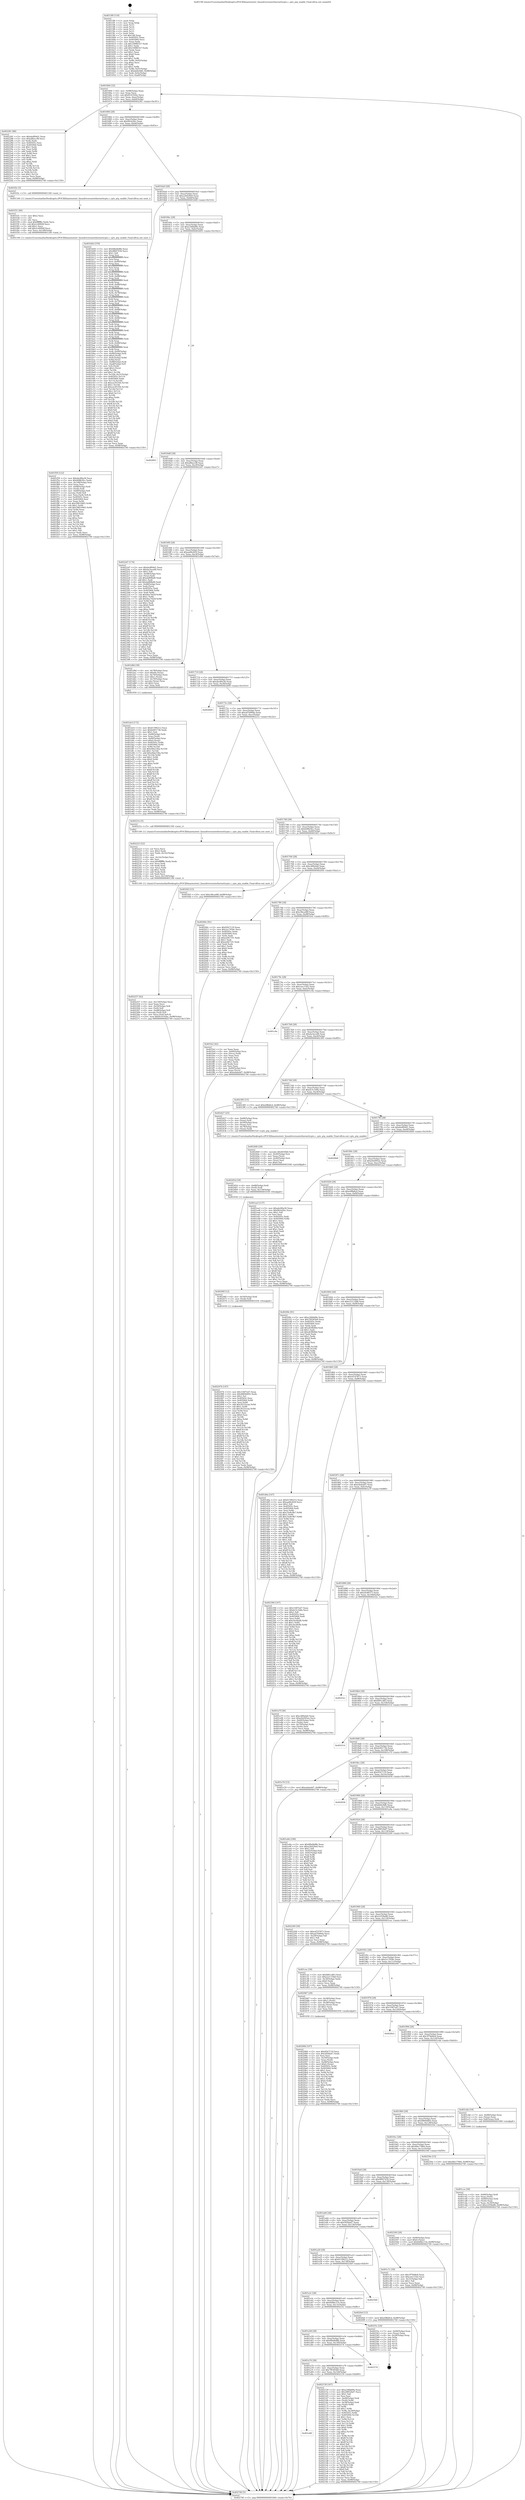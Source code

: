 digraph "0x4015f0" {
  label = "0x4015f0 (/mnt/c/Users/mathe/Desktop/tcc/POCII/binaries/extr_linuxdriversnetethernetticpts.c_cpts_ptp_enable_Final-ollvm.out::main(0))"
  labelloc = "t"
  node[shape=record]

  Entry [label="",width=0.3,height=0.3,shape=circle,fillcolor=black,style=filled]
  "0x401664" [label="{
     0x401664 [32]\l
     | [instrs]\l
     &nbsp;&nbsp;0x401664 \<+6\>: mov -0x98(%rbp),%eax\l
     &nbsp;&nbsp;0x40166a \<+2\>: mov %eax,%ecx\l
     &nbsp;&nbsp;0x40166c \<+6\>: sub $0x814192bc,%ecx\l
     &nbsp;&nbsp;0x401672 \<+6\>: mov %eax,-0xac(%rbp)\l
     &nbsp;&nbsp;0x401678 \<+6\>: mov %ecx,-0xb0(%rbp)\l
     &nbsp;&nbsp;0x40167e \<+6\>: je 0000000000402281 \<main+0xc91\>\l
  }"]
  "0x402281" [label="{
     0x402281 [86]\l
     | [instrs]\l
     &nbsp;&nbsp;0x402281 \<+5\>: mov $0xdedf04d1,%eax\l
     &nbsp;&nbsp;0x402286 \<+5\>: mov $0xa8beccf8,%ecx\l
     &nbsp;&nbsp;0x40228b \<+2\>: xor %edx,%edx\l
     &nbsp;&nbsp;0x40228d \<+7\>: mov 0x40505c,%esi\l
     &nbsp;&nbsp;0x402294 \<+7\>: mov 0x405064,%edi\l
     &nbsp;&nbsp;0x40229b \<+3\>: sub $0x1,%edx\l
     &nbsp;&nbsp;0x40229e \<+3\>: mov %esi,%r8d\l
     &nbsp;&nbsp;0x4022a1 \<+3\>: add %edx,%r8d\l
     &nbsp;&nbsp;0x4022a4 \<+4\>: imul %r8d,%esi\l
     &nbsp;&nbsp;0x4022a8 \<+3\>: and $0x1,%esi\l
     &nbsp;&nbsp;0x4022ab \<+3\>: cmp $0x0,%esi\l
     &nbsp;&nbsp;0x4022ae \<+4\>: sete %r9b\l
     &nbsp;&nbsp;0x4022b2 \<+3\>: cmp $0xa,%edi\l
     &nbsp;&nbsp;0x4022b5 \<+4\>: setl %r10b\l
     &nbsp;&nbsp;0x4022b9 \<+3\>: mov %r9b,%r11b\l
     &nbsp;&nbsp;0x4022bc \<+3\>: and %r10b,%r11b\l
     &nbsp;&nbsp;0x4022bf \<+3\>: xor %r10b,%r9b\l
     &nbsp;&nbsp;0x4022c2 \<+3\>: or %r9b,%r11b\l
     &nbsp;&nbsp;0x4022c5 \<+4\>: test $0x1,%r11b\l
     &nbsp;&nbsp;0x4022c9 \<+3\>: cmovne %ecx,%eax\l
     &nbsp;&nbsp;0x4022cc \<+6\>: mov %eax,-0x98(%rbp)\l
     &nbsp;&nbsp;0x4022d2 \<+5\>: jmp 0000000000402740 \<main+0x1150\>\l
  }"]
  "0x401684" [label="{
     0x401684 [28]\l
     | [instrs]\l
     &nbsp;&nbsp;0x401684 \<+5\>: jmp 0000000000401689 \<main+0x99\>\l
     &nbsp;&nbsp;0x401689 \<+6\>: mov -0xac(%rbp),%eax\l
     &nbsp;&nbsp;0x40168f \<+5\>: sub $0x90cb2fec,%eax\l
     &nbsp;&nbsp;0x401694 \<+6\>: mov %eax,-0xb4(%rbp)\l
     &nbsp;&nbsp;0x40169a \<+6\>: je 0000000000401f2c \<main+0x93c\>\l
  }"]
  Exit [label="",width=0.3,height=0.3,shape=circle,fillcolor=black,style=filled,peripheries=2]
  "0x401f2c" [label="{
     0x401f2c [5]\l
     | [instrs]\l
     &nbsp;&nbsp;0x401f2c \<+5\>: call 0000000000401160 \<next_i\>\l
     | [calls]\l
     &nbsp;&nbsp;0x401160 \{1\} (/mnt/c/Users/mathe/Desktop/tcc/POCII/binaries/extr_linuxdriversnetethernetticpts.c_cpts_ptp_enable_Final-ollvm.out::next_i)\l
  }"]
  "0x4016a0" [label="{
     0x4016a0 [28]\l
     | [instrs]\l
     &nbsp;&nbsp;0x4016a0 \<+5\>: jmp 00000000004016a5 \<main+0xb5\>\l
     &nbsp;&nbsp;0x4016a5 \<+6\>: mov -0xac(%rbp),%eax\l
     &nbsp;&nbsp;0x4016ab \<+5\>: sub $0xa26d29e0,%eax\l
     &nbsp;&nbsp;0x4016b0 \<+6\>: mov %eax,-0xb8(%rbp)\l
     &nbsp;&nbsp;0x4016b6 \<+6\>: je 0000000000401b04 \<main+0x514\>\l
  }"]
  "0x40247b" [label="{
     0x40247b [147]\l
     | [instrs]\l
     &nbsp;&nbsp;0x40247b \<+5\>: mov $0x334f7ed7,%eax\l
     &nbsp;&nbsp;0x402480 \<+5\>: mov $0x4869d492,%edx\l
     &nbsp;&nbsp;0x402485 \<+2\>: mov $0x1,%cl\l
     &nbsp;&nbsp;0x402487 \<+7\>: mov 0x40505c,%esi\l
     &nbsp;&nbsp;0x40248e \<+8\>: mov 0x405064,%r8d\l
     &nbsp;&nbsp;0x402496 \<+3\>: mov %esi,%r9d\l
     &nbsp;&nbsp;0x402499 \<+7\>: add $0x30332caa,%r9d\l
     &nbsp;&nbsp;0x4024a0 \<+4\>: sub $0x1,%r9d\l
     &nbsp;&nbsp;0x4024a4 \<+7\>: sub $0x30332caa,%r9d\l
     &nbsp;&nbsp;0x4024ab \<+4\>: imul %r9d,%esi\l
     &nbsp;&nbsp;0x4024af \<+3\>: and $0x1,%esi\l
     &nbsp;&nbsp;0x4024b2 \<+3\>: cmp $0x0,%esi\l
     &nbsp;&nbsp;0x4024b5 \<+4\>: sete %r10b\l
     &nbsp;&nbsp;0x4024b9 \<+4\>: cmp $0xa,%r8d\l
     &nbsp;&nbsp;0x4024bd \<+4\>: setl %r11b\l
     &nbsp;&nbsp;0x4024c1 \<+3\>: mov %r10b,%bl\l
     &nbsp;&nbsp;0x4024c4 \<+3\>: xor $0xff,%bl\l
     &nbsp;&nbsp;0x4024c7 \<+3\>: mov %r11b,%r14b\l
     &nbsp;&nbsp;0x4024ca \<+4\>: xor $0xff,%r14b\l
     &nbsp;&nbsp;0x4024ce \<+3\>: xor $0x1,%cl\l
     &nbsp;&nbsp;0x4024d1 \<+3\>: mov %bl,%r15b\l
     &nbsp;&nbsp;0x4024d4 \<+4\>: and $0xff,%r15b\l
     &nbsp;&nbsp;0x4024d8 \<+3\>: and %cl,%r10b\l
     &nbsp;&nbsp;0x4024db \<+3\>: mov %r14b,%r12b\l
     &nbsp;&nbsp;0x4024de \<+4\>: and $0xff,%r12b\l
     &nbsp;&nbsp;0x4024e2 \<+3\>: and %cl,%r11b\l
     &nbsp;&nbsp;0x4024e5 \<+3\>: or %r10b,%r15b\l
     &nbsp;&nbsp;0x4024e8 \<+3\>: or %r11b,%r12b\l
     &nbsp;&nbsp;0x4024eb \<+3\>: xor %r12b,%r15b\l
     &nbsp;&nbsp;0x4024ee \<+3\>: or %r14b,%bl\l
     &nbsp;&nbsp;0x4024f1 \<+3\>: xor $0xff,%bl\l
     &nbsp;&nbsp;0x4024f4 \<+3\>: or $0x1,%cl\l
     &nbsp;&nbsp;0x4024f7 \<+2\>: and %cl,%bl\l
     &nbsp;&nbsp;0x4024f9 \<+3\>: or %bl,%r15b\l
     &nbsp;&nbsp;0x4024fc \<+4\>: test $0x1,%r15b\l
     &nbsp;&nbsp;0x402500 \<+3\>: cmovne %edx,%eax\l
     &nbsp;&nbsp;0x402503 \<+6\>: mov %eax,-0x98(%rbp)\l
     &nbsp;&nbsp;0x402509 \<+5\>: jmp 0000000000402740 \<main+0x1150\>\l
  }"]
  "0x401b04" [label="{
     0x401b04 [376]\l
     | [instrs]\l
     &nbsp;&nbsp;0x401b04 \<+5\>: mov $0x6fbd4d8b,%eax\l
     &nbsp;&nbsp;0x401b09 \<+5\>: mov $0x4f607430,%ecx\l
     &nbsp;&nbsp;0x401b0e \<+2\>: mov $0x1,%dl\l
     &nbsp;&nbsp;0x401b10 \<+3\>: mov %rsp,%rsi\l
     &nbsp;&nbsp;0x401b13 \<+4\>: add $0xfffffffffffffff0,%rsi\l
     &nbsp;&nbsp;0x401b17 \<+3\>: mov %rsi,%rsp\l
     &nbsp;&nbsp;0x401b1a \<+7\>: mov %rsi,-0x90(%rbp)\l
     &nbsp;&nbsp;0x401b21 \<+3\>: mov %rsp,%rsi\l
     &nbsp;&nbsp;0x401b24 \<+4\>: add $0xfffffffffffffff0,%rsi\l
     &nbsp;&nbsp;0x401b28 \<+3\>: mov %rsi,%rsp\l
     &nbsp;&nbsp;0x401b2b \<+3\>: mov %rsp,%rdi\l
     &nbsp;&nbsp;0x401b2e \<+4\>: add $0xfffffffffffffff0,%rdi\l
     &nbsp;&nbsp;0x401b32 \<+3\>: mov %rdi,%rsp\l
     &nbsp;&nbsp;0x401b35 \<+7\>: mov %rdi,-0x88(%rbp)\l
     &nbsp;&nbsp;0x401b3c \<+3\>: mov %rsp,%rdi\l
     &nbsp;&nbsp;0x401b3f \<+4\>: add $0xfffffffffffffff0,%rdi\l
     &nbsp;&nbsp;0x401b43 \<+3\>: mov %rdi,%rsp\l
     &nbsp;&nbsp;0x401b46 \<+4\>: mov %rdi,-0x80(%rbp)\l
     &nbsp;&nbsp;0x401b4a \<+3\>: mov %rsp,%rdi\l
     &nbsp;&nbsp;0x401b4d \<+4\>: add $0xfffffffffffffff0,%rdi\l
     &nbsp;&nbsp;0x401b51 \<+3\>: mov %rdi,%rsp\l
     &nbsp;&nbsp;0x401b54 \<+4\>: mov %rdi,-0x78(%rbp)\l
     &nbsp;&nbsp;0x401b58 \<+3\>: mov %rsp,%rdi\l
     &nbsp;&nbsp;0x401b5b \<+4\>: add $0xfffffffffffffff0,%rdi\l
     &nbsp;&nbsp;0x401b5f \<+3\>: mov %rdi,%rsp\l
     &nbsp;&nbsp;0x401b62 \<+4\>: mov %rdi,-0x70(%rbp)\l
     &nbsp;&nbsp;0x401b66 \<+3\>: mov %rsp,%rdi\l
     &nbsp;&nbsp;0x401b69 \<+4\>: add $0xfffffffffffffff0,%rdi\l
     &nbsp;&nbsp;0x401b6d \<+3\>: mov %rdi,%rsp\l
     &nbsp;&nbsp;0x401b70 \<+4\>: mov %rdi,-0x68(%rbp)\l
     &nbsp;&nbsp;0x401b74 \<+3\>: mov %rsp,%rdi\l
     &nbsp;&nbsp;0x401b77 \<+4\>: add $0xfffffffffffffff0,%rdi\l
     &nbsp;&nbsp;0x401b7b \<+3\>: mov %rdi,%rsp\l
     &nbsp;&nbsp;0x401b7e \<+4\>: mov %rdi,-0x60(%rbp)\l
     &nbsp;&nbsp;0x401b82 \<+3\>: mov %rsp,%rdi\l
     &nbsp;&nbsp;0x401b85 \<+4\>: add $0xfffffffffffffff0,%rdi\l
     &nbsp;&nbsp;0x401b89 \<+3\>: mov %rdi,%rsp\l
     &nbsp;&nbsp;0x401b8c \<+4\>: mov %rdi,-0x58(%rbp)\l
     &nbsp;&nbsp;0x401b90 \<+3\>: mov %rsp,%rdi\l
     &nbsp;&nbsp;0x401b93 \<+4\>: add $0xfffffffffffffff0,%rdi\l
     &nbsp;&nbsp;0x401b97 \<+3\>: mov %rdi,%rsp\l
     &nbsp;&nbsp;0x401b9a \<+4\>: mov %rdi,-0x50(%rbp)\l
     &nbsp;&nbsp;0x401b9e \<+3\>: mov %rsp,%rdi\l
     &nbsp;&nbsp;0x401ba1 \<+4\>: add $0xfffffffffffffff0,%rdi\l
     &nbsp;&nbsp;0x401ba5 \<+3\>: mov %rdi,%rsp\l
     &nbsp;&nbsp;0x401ba8 \<+4\>: mov %rdi,-0x48(%rbp)\l
     &nbsp;&nbsp;0x401bac \<+3\>: mov %rsp,%rdi\l
     &nbsp;&nbsp;0x401baf \<+4\>: add $0xfffffffffffffff0,%rdi\l
     &nbsp;&nbsp;0x401bb3 \<+3\>: mov %rdi,%rsp\l
     &nbsp;&nbsp;0x401bb6 \<+4\>: mov %rdi,-0x40(%rbp)\l
     &nbsp;&nbsp;0x401bba \<+7\>: mov -0x90(%rbp),%rdi\l
     &nbsp;&nbsp;0x401bc1 \<+6\>: movl $0x0,(%rdi)\l
     &nbsp;&nbsp;0x401bc7 \<+7\>: mov -0x9c(%rbp),%r8d\l
     &nbsp;&nbsp;0x401bce \<+3\>: mov %r8d,(%rsi)\l
     &nbsp;&nbsp;0x401bd1 \<+7\>: mov -0x88(%rbp),%rdi\l
     &nbsp;&nbsp;0x401bd8 \<+7\>: mov -0xa8(%rbp),%r9\l
     &nbsp;&nbsp;0x401bdf \<+3\>: mov %r9,(%rdi)\l
     &nbsp;&nbsp;0x401be2 \<+3\>: cmpl $0x2,(%rsi)\l
     &nbsp;&nbsp;0x401be5 \<+4\>: setne %r10b\l
     &nbsp;&nbsp;0x401be9 \<+4\>: and $0x1,%r10b\l
     &nbsp;&nbsp;0x401bed \<+4\>: mov %r10b,-0x31(%rbp)\l
     &nbsp;&nbsp;0x401bf1 \<+8\>: mov 0x40505c,%r11d\l
     &nbsp;&nbsp;0x401bf9 \<+7\>: mov 0x405064,%ebx\l
     &nbsp;&nbsp;0x401c00 \<+3\>: mov %r11d,%r14d\l
     &nbsp;&nbsp;0x401c03 \<+7\>: sub $0xcec95356,%r14d\l
     &nbsp;&nbsp;0x401c0a \<+4\>: sub $0x1,%r14d\l
     &nbsp;&nbsp;0x401c0e \<+7\>: add $0xcec95356,%r14d\l
     &nbsp;&nbsp;0x401c15 \<+4\>: imul %r14d,%r11d\l
     &nbsp;&nbsp;0x401c19 \<+4\>: and $0x1,%r11d\l
     &nbsp;&nbsp;0x401c1d \<+4\>: cmp $0x0,%r11d\l
     &nbsp;&nbsp;0x401c21 \<+4\>: sete %r10b\l
     &nbsp;&nbsp;0x401c25 \<+3\>: cmp $0xa,%ebx\l
     &nbsp;&nbsp;0x401c28 \<+4\>: setl %r15b\l
     &nbsp;&nbsp;0x401c2c \<+3\>: mov %r10b,%r12b\l
     &nbsp;&nbsp;0x401c2f \<+4\>: xor $0xff,%r12b\l
     &nbsp;&nbsp;0x401c33 \<+3\>: mov %r15b,%r13b\l
     &nbsp;&nbsp;0x401c36 \<+4\>: xor $0xff,%r13b\l
     &nbsp;&nbsp;0x401c3a \<+3\>: xor $0x0,%dl\l
     &nbsp;&nbsp;0x401c3d \<+3\>: mov %r12b,%sil\l
     &nbsp;&nbsp;0x401c40 \<+4\>: and $0x0,%sil\l
     &nbsp;&nbsp;0x401c44 \<+3\>: and %dl,%r10b\l
     &nbsp;&nbsp;0x401c47 \<+3\>: mov %r13b,%dil\l
     &nbsp;&nbsp;0x401c4a \<+4\>: and $0x0,%dil\l
     &nbsp;&nbsp;0x401c4e \<+3\>: and %dl,%r15b\l
     &nbsp;&nbsp;0x401c51 \<+3\>: or %r10b,%sil\l
     &nbsp;&nbsp;0x401c54 \<+3\>: or %r15b,%dil\l
     &nbsp;&nbsp;0x401c57 \<+3\>: xor %dil,%sil\l
     &nbsp;&nbsp;0x401c5a \<+3\>: or %r13b,%r12b\l
     &nbsp;&nbsp;0x401c5d \<+4\>: xor $0xff,%r12b\l
     &nbsp;&nbsp;0x401c61 \<+3\>: or $0x0,%dl\l
     &nbsp;&nbsp;0x401c64 \<+3\>: and %dl,%r12b\l
     &nbsp;&nbsp;0x401c67 \<+3\>: or %r12b,%sil\l
     &nbsp;&nbsp;0x401c6a \<+4\>: test $0x1,%sil\l
     &nbsp;&nbsp;0x401c6e \<+3\>: cmovne %ecx,%eax\l
     &nbsp;&nbsp;0x401c71 \<+6\>: mov %eax,-0x98(%rbp)\l
     &nbsp;&nbsp;0x401c77 \<+5\>: jmp 0000000000402740 \<main+0x1150\>\l
  }"]
  "0x4016bc" [label="{
     0x4016bc [28]\l
     | [instrs]\l
     &nbsp;&nbsp;0x4016bc \<+5\>: jmp 00000000004016c1 \<main+0xd1\>\l
     &nbsp;&nbsp;0x4016c1 \<+6\>: mov -0xac(%rbp),%eax\l
     &nbsp;&nbsp;0x4016c7 \<+5\>: sub $0xa348dd9e,%eax\l
     &nbsp;&nbsp;0x4016cc \<+6\>: mov %eax,-0xbc(%rbp)\l
     &nbsp;&nbsp;0x4016d2 \<+6\>: je 0000000000402693 \<main+0x10a3\>\l
  }"]
  "0x40246f" [label="{
     0x40246f [12]\l
     | [instrs]\l
     &nbsp;&nbsp;0x40246f \<+4\>: mov -0x50(%rbp),%rdi\l
     &nbsp;&nbsp;0x402473 \<+3\>: mov (%rdi),%rdi\l
     &nbsp;&nbsp;0x402476 \<+5\>: call 0000000000401030 \<free@plt\>\l
     | [calls]\l
     &nbsp;&nbsp;0x401030 \{1\} (unknown)\l
  }"]
  "0x402693" [label="{
     0x402693\l
  }", style=dashed]
  "0x4016d8" [label="{
     0x4016d8 [28]\l
     | [instrs]\l
     &nbsp;&nbsp;0x4016d8 \<+5\>: jmp 00000000004016dd \<main+0xed\>\l
     &nbsp;&nbsp;0x4016dd \<+6\>: mov -0xac(%rbp),%eax\l
     &nbsp;&nbsp;0x4016e3 \<+5\>: sub $0xa8beccf8,%eax\l
     &nbsp;&nbsp;0x4016e8 \<+6\>: mov %eax,-0xc0(%rbp)\l
     &nbsp;&nbsp;0x4016ee \<+6\>: je 00000000004022d7 \<main+0xce7\>\l
  }"]
  "0x40245d" [label="{
     0x40245d [18]\l
     | [instrs]\l
     &nbsp;&nbsp;0x40245d \<+4\>: mov -0x68(%rbp),%rdi\l
     &nbsp;&nbsp;0x402461 \<+3\>: mov (%rdi),%rdi\l
     &nbsp;&nbsp;0x402464 \<+6\>: mov %eax,-0x154(%rbp)\l
     &nbsp;&nbsp;0x40246a \<+5\>: call 0000000000401030 \<free@plt\>\l
     | [calls]\l
     &nbsp;&nbsp;0x401030 \{1\} (unknown)\l
  }"]
  "0x4022d7" [label="{
     0x4022d7 [174]\l
     | [instrs]\l
     &nbsp;&nbsp;0x4022d7 \<+5\>: mov $0xdedf04d1,%eax\l
     &nbsp;&nbsp;0x4022dc \<+5\>: mov $0xda3eced6,%ecx\l
     &nbsp;&nbsp;0x4022e1 \<+2\>: mov $0x1,%dl\l
     &nbsp;&nbsp;0x4022e3 \<+4\>: mov -0x48(%rbp),%rsi\l
     &nbsp;&nbsp;0x4022e7 \<+2\>: mov (%rsi),%edi\l
     &nbsp;&nbsp;0x4022e9 \<+6\>: sub $0xdaf68bd6,%edi\l
     &nbsp;&nbsp;0x4022ef \<+3\>: add $0x1,%edi\l
     &nbsp;&nbsp;0x4022f2 \<+6\>: add $0xdaf68bd6,%edi\l
     &nbsp;&nbsp;0x4022f8 \<+4\>: mov -0x48(%rbp),%rsi\l
     &nbsp;&nbsp;0x4022fc \<+2\>: mov %edi,(%rsi)\l
     &nbsp;&nbsp;0x4022fe \<+7\>: mov 0x40505c,%edi\l
     &nbsp;&nbsp;0x402305 \<+8\>: mov 0x405064,%r8d\l
     &nbsp;&nbsp;0x40230d \<+3\>: mov %edi,%r9d\l
     &nbsp;&nbsp;0x402310 \<+7\>: sub $0x9ea74d3f,%r9d\l
     &nbsp;&nbsp;0x402317 \<+4\>: sub $0x1,%r9d\l
     &nbsp;&nbsp;0x40231b \<+7\>: add $0x9ea74d3f,%r9d\l
     &nbsp;&nbsp;0x402322 \<+4\>: imul %r9d,%edi\l
     &nbsp;&nbsp;0x402326 \<+3\>: and $0x1,%edi\l
     &nbsp;&nbsp;0x402329 \<+3\>: cmp $0x0,%edi\l
     &nbsp;&nbsp;0x40232c \<+4\>: sete %r10b\l
     &nbsp;&nbsp;0x402330 \<+4\>: cmp $0xa,%r8d\l
     &nbsp;&nbsp;0x402334 \<+4\>: setl %r11b\l
     &nbsp;&nbsp;0x402338 \<+3\>: mov %r10b,%bl\l
     &nbsp;&nbsp;0x40233b \<+3\>: xor $0xff,%bl\l
     &nbsp;&nbsp;0x40233e \<+3\>: mov %r11b,%r14b\l
     &nbsp;&nbsp;0x402341 \<+4\>: xor $0xff,%r14b\l
     &nbsp;&nbsp;0x402345 \<+3\>: xor $0x1,%dl\l
     &nbsp;&nbsp;0x402348 \<+3\>: mov %bl,%r15b\l
     &nbsp;&nbsp;0x40234b \<+4\>: and $0xff,%r15b\l
     &nbsp;&nbsp;0x40234f \<+3\>: and %dl,%r10b\l
     &nbsp;&nbsp;0x402352 \<+3\>: mov %r14b,%r12b\l
     &nbsp;&nbsp;0x402355 \<+4\>: and $0xff,%r12b\l
     &nbsp;&nbsp;0x402359 \<+3\>: and %dl,%r11b\l
     &nbsp;&nbsp;0x40235c \<+3\>: or %r10b,%r15b\l
     &nbsp;&nbsp;0x40235f \<+3\>: or %r11b,%r12b\l
     &nbsp;&nbsp;0x402362 \<+3\>: xor %r12b,%r15b\l
     &nbsp;&nbsp;0x402365 \<+3\>: or %r14b,%bl\l
     &nbsp;&nbsp;0x402368 \<+3\>: xor $0xff,%bl\l
     &nbsp;&nbsp;0x40236b \<+3\>: or $0x1,%dl\l
     &nbsp;&nbsp;0x40236e \<+2\>: and %dl,%bl\l
     &nbsp;&nbsp;0x402370 \<+3\>: or %bl,%r15b\l
     &nbsp;&nbsp;0x402373 \<+4\>: test $0x1,%r15b\l
     &nbsp;&nbsp;0x402377 \<+3\>: cmovne %ecx,%eax\l
     &nbsp;&nbsp;0x40237a \<+6\>: mov %eax,-0x98(%rbp)\l
     &nbsp;&nbsp;0x402380 \<+5\>: jmp 0000000000402740 \<main+0x1150\>\l
  }"]
  "0x4016f4" [label="{
     0x4016f4 [28]\l
     | [instrs]\l
     &nbsp;&nbsp;0x4016f4 \<+5\>: jmp 00000000004016f9 \<main+0x109\>\l
     &nbsp;&nbsp;0x4016f9 \<+6\>: mov -0xac(%rbp),%eax\l
     &nbsp;&nbsp;0x4016ff \<+5\>: sub $0xaa66c829,%eax\l
     &nbsp;&nbsp;0x401704 \<+6\>: mov %eax,-0xc4(%rbp)\l
     &nbsp;&nbsp;0x40170a \<+6\>: je 0000000000401d9d \<main+0x7ad\>\l
  }"]
  "0x402440" [label="{
     0x402440 [29]\l
     | [instrs]\l
     &nbsp;&nbsp;0x402440 \<+10\>: movabs $0x4030b6,%rdi\l
     &nbsp;&nbsp;0x40244a \<+4\>: mov -0x40(%rbp),%rsi\l
     &nbsp;&nbsp;0x40244e \<+2\>: mov %eax,(%rsi)\l
     &nbsp;&nbsp;0x402450 \<+4\>: mov -0x40(%rbp),%rsi\l
     &nbsp;&nbsp;0x402454 \<+2\>: mov (%rsi),%esi\l
     &nbsp;&nbsp;0x402456 \<+2\>: mov $0x0,%al\l
     &nbsp;&nbsp;0x402458 \<+5\>: call 0000000000401040 \<printf@plt\>\l
     | [calls]\l
     &nbsp;&nbsp;0x401040 \{1\} (unknown)\l
  }"]
  "0x401d9d" [label="{
     0x401d9d [39]\l
     | [instrs]\l
     &nbsp;&nbsp;0x401d9d \<+4\>: mov -0x78(%rbp),%rax\l
     &nbsp;&nbsp;0x401da1 \<+6\>: movl $0x64,(%rax)\l
     &nbsp;&nbsp;0x401da7 \<+4\>: mov -0x70(%rbp),%rax\l
     &nbsp;&nbsp;0x401dab \<+6\>: movl $0x1,(%rax)\l
     &nbsp;&nbsp;0x401db1 \<+4\>: mov -0x70(%rbp),%rax\l
     &nbsp;&nbsp;0x401db5 \<+3\>: movslq (%rax),%rax\l
     &nbsp;&nbsp;0x401db8 \<+4\>: shl $0x2,%rax\l
     &nbsp;&nbsp;0x401dbc \<+3\>: mov %rax,%rdi\l
     &nbsp;&nbsp;0x401dbf \<+5\>: call 0000000000401050 \<malloc@plt\>\l
     | [calls]\l
     &nbsp;&nbsp;0x401050 \{1\} (unknown)\l
  }"]
  "0x401710" [label="{
     0x401710 [28]\l
     | [instrs]\l
     &nbsp;&nbsp;0x401710 \<+5\>: jmp 0000000000401715 \<main+0x125\>\l
     &nbsp;&nbsp;0x401715 \<+6\>: mov -0xac(%rbp),%eax\l
     &nbsp;&nbsp;0x40171b \<+5\>: sub $0xabc80a36,%eax\l
     &nbsp;&nbsp;0x401720 \<+6\>: mov %eax,-0xc8(%rbp)\l
     &nbsp;&nbsp;0x401726 \<+6\>: je 0000000000402600 \<main+0x1010\>\l
  }"]
  "0x402257" [label="{
     0x402257 [42]\l
     | [instrs]\l
     &nbsp;&nbsp;0x402257 \<+6\>: mov -0x150(%rbp),%ecx\l
     &nbsp;&nbsp;0x40225d \<+3\>: imul %eax,%ecx\l
     &nbsp;&nbsp;0x402260 \<+4\>: mov -0x50(%rbp),%r8\l
     &nbsp;&nbsp;0x402264 \<+3\>: mov (%r8),%r8\l
     &nbsp;&nbsp;0x402267 \<+4\>: mov -0x48(%rbp),%r9\l
     &nbsp;&nbsp;0x40226b \<+3\>: movslq (%r9),%r9\l
     &nbsp;&nbsp;0x40226e \<+4\>: mov %ecx,(%r8,%r9,4)\l
     &nbsp;&nbsp;0x402272 \<+10\>: movl $0x814192bc,-0x98(%rbp)\l
     &nbsp;&nbsp;0x40227c \<+5\>: jmp 0000000000402740 \<main+0x1150\>\l
  }"]
  "0x402600" [label="{
     0x402600\l
  }", style=dashed]
  "0x40172c" [label="{
     0x40172c [28]\l
     | [instrs]\l
     &nbsp;&nbsp;0x40172c \<+5\>: jmp 0000000000401731 \<main+0x141\>\l
     &nbsp;&nbsp;0x401731 \<+6\>: mov -0xac(%rbp),%eax\l
     &nbsp;&nbsp;0x401737 \<+5\>: sub $0xad7b90da,%eax\l
     &nbsp;&nbsp;0x40173c \<+6\>: mov %eax,-0xcc(%rbp)\l
     &nbsp;&nbsp;0x401742 \<+6\>: je 000000000040221e \<main+0xc2e\>\l
  }"]
  "0x402223" [label="{
     0x402223 [52]\l
     | [instrs]\l
     &nbsp;&nbsp;0x402223 \<+2\>: xor %ecx,%ecx\l
     &nbsp;&nbsp;0x402225 \<+5\>: mov $0x2,%edx\l
     &nbsp;&nbsp;0x40222a \<+6\>: mov %edx,-0x14c(%rbp)\l
     &nbsp;&nbsp;0x402230 \<+1\>: cltd\l
     &nbsp;&nbsp;0x402231 \<+6\>: mov -0x14c(%rbp),%esi\l
     &nbsp;&nbsp;0x402237 \<+2\>: idiv %esi\l
     &nbsp;&nbsp;0x402239 \<+6\>: imul $0xfffffffe,%edx,%edx\l
     &nbsp;&nbsp;0x40223f \<+2\>: mov %ecx,%edi\l
     &nbsp;&nbsp;0x402241 \<+2\>: sub %edx,%edi\l
     &nbsp;&nbsp;0x402243 \<+2\>: mov %ecx,%edx\l
     &nbsp;&nbsp;0x402245 \<+3\>: sub $0x1,%edx\l
     &nbsp;&nbsp;0x402248 \<+2\>: add %edx,%edi\l
     &nbsp;&nbsp;0x40224a \<+2\>: sub %edi,%ecx\l
     &nbsp;&nbsp;0x40224c \<+6\>: mov %ecx,-0x150(%rbp)\l
     &nbsp;&nbsp;0x402252 \<+5\>: call 0000000000401160 \<next_i\>\l
     | [calls]\l
     &nbsp;&nbsp;0x401160 \{1\} (/mnt/c/Users/mathe/Desktop/tcc/POCII/binaries/extr_linuxdriversnetethernetticpts.c_cpts_ptp_enable_Final-ollvm.out::next_i)\l
  }"]
  "0x40221e" [label="{
     0x40221e [5]\l
     | [instrs]\l
     &nbsp;&nbsp;0x40221e \<+5\>: call 0000000000401160 \<next_i\>\l
     | [calls]\l
     &nbsp;&nbsp;0x401160 \{1\} (/mnt/c/Users/mathe/Desktop/tcc/POCII/binaries/extr_linuxdriversnetethernetticpts.c_cpts_ptp_enable_Final-ollvm.out::next_i)\l
  }"]
  "0x401748" [label="{
     0x401748 [28]\l
     | [instrs]\l
     &nbsp;&nbsp;0x401748 \<+5\>: jmp 000000000040174d \<main+0x15d\>\l
     &nbsp;&nbsp;0x40174d \<+6\>: mov -0xac(%rbp),%eax\l
     &nbsp;&nbsp;0x401753 \<+5\>: sub $0xb08b5fcc,%eax\l
     &nbsp;&nbsp;0x401758 \<+6\>: mov %eax,-0xd0(%rbp)\l
     &nbsp;&nbsp;0x40175e \<+6\>: je 0000000000401fd3 \<main+0x9e3\>\l
  }"]
  "0x401a90" [label="{
     0x401a90\l
  }", style=dashed]
  "0x401fd3" [label="{
     0x401fd3 [15]\l
     | [instrs]\l
     &nbsp;&nbsp;0x401fd3 \<+10\>: movl $0xc9bca48f,-0x98(%rbp)\l
     &nbsp;&nbsp;0x401fdd \<+5\>: jmp 0000000000402740 \<main+0x1150\>\l
  }"]
  "0x401764" [label="{
     0x401764 [28]\l
     | [instrs]\l
     &nbsp;&nbsp;0x401764 \<+5\>: jmp 0000000000401769 \<main+0x179\>\l
     &nbsp;&nbsp;0x401769 \<+6\>: mov -0xac(%rbp),%eax\l
     &nbsp;&nbsp;0x40176f \<+5\>: sub $0xc480efa0,%eax\l
     &nbsp;&nbsp;0x401774 \<+6\>: mov %eax,-0xd4(%rbp)\l
     &nbsp;&nbsp;0x40177a \<+6\>: je 000000000040200c \<main+0xa1c\>\l
  }"]
  "0x402159" [label="{
     0x402159 [167]\l
     | [instrs]\l
     &nbsp;&nbsp;0x402159 \<+5\>: mov $0xa348dd9e,%eax\l
     &nbsp;&nbsp;0x40215e \<+5\>: mov $0x28852bd7,%ecx\l
     &nbsp;&nbsp;0x402163 \<+2\>: mov $0x1,%dl\l
     &nbsp;&nbsp;0x402165 \<+2\>: xor %esi,%esi\l
     &nbsp;&nbsp;0x402167 \<+4\>: mov -0x48(%rbp),%rdi\l
     &nbsp;&nbsp;0x40216b \<+3\>: mov (%rdi),%r8d\l
     &nbsp;&nbsp;0x40216e \<+4\>: mov -0x58(%rbp),%rdi\l
     &nbsp;&nbsp;0x402172 \<+3\>: cmp (%rdi),%r8d\l
     &nbsp;&nbsp;0x402175 \<+4\>: setl %r9b\l
     &nbsp;&nbsp;0x402179 \<+4\>: and $0x1,%r9b\l
     &nbsp;&nbsp;0x40217d \<+4\>: mov %r9b,-0x29(%rbp)\l
     &nbsp;&nbsp;0x402181 \<+8\>: mov 0x40505c,%r8d\l
     &nbsp;&nbsp;0x402189 \<+8\>: mov 0x405064,%r10d\l
     &nbsp;&nbsp;0x402191 \<+3\>: sub $0x1,%esi\l
     &nbsp;&nbsp;0x402194 \<+3\>: mov %r8d,%r11d\l
     &nbsp;&nbsp;0x402197 \<+3\>: add %esi,%r11d\l
     &nbsp;&nbsp;0x40219a \<+4\>: imul %r11d,%r8d\l
     &nbsp;&nbsp;0x40219e \<+4\>: and $0x1,%r8d\l
     &nbsp;&nbsp;0x4021a2 \<+4\>: cmp $0x0,%r8d\l
     &nbsp;&nbsp;0x4021a6 \<+4\>: sete %r9b\l
     &nbsp;&nbsp;0x4021aa \<+4\>: cmp $0xa,%r10d\l
     &nbsp;&nbsp;0x4021ae \<+3\>: setl %bl\l
     &nbsp;&nbsp;0x4021b1 \<+3\>: mov %r9b,%r14b\l
     &nbsp;&nbsp;0x4021b4 \<+4\>: xor $0xff,%r14b\l
     &nbsp;&nbsp;0x4021b8 \<+3\>: mov %bl,%r15b\l
     &nbsp;&nbsp;0x4021bb \<+4\>: xor $0xff,%r15b\l
     &nbsp;&nbsp;0x4021bf \<+3\>: xor $0x0,%dl\l
     &nbsp;&nbsp;0x4021c2 \<+3\>: mov %r14b,%r12b\l
     &nbsp;&nbsp;0x4021c5 \<+4\>: and $0x0,%r12b\l
     &nbsp;&nbsp;0x4021c9 \<+3\>: and %dl,%r9b\l
     &nbsp;&nbsp;0x4021cc \<+3\>: mov %r15b,%r13b\l
     &nbsp;&nbsp;0x4021cf \<+4\>: and $0x0,%r13b\l
     &nbsp;&nbsp;0x4021d3 \<+2\>: and %dl,%bl\l
     &nbsp;&nbsp;0x4021d5 \<+3\>: or %r9b,%r12b\l
     &nbsp;&nbsp;0x4021d8 \<+3\>: or %bl,%r13b\l
     &nbsp;&nbsp;0x4021db \<+3\>: xor %r13b,%r12b\l
     &nbsp;&nbsp;0x4021de \<+3\>: or %r15b,%r14b\l
     &nbsp;&nbsp;0x4021e1 \<+4\>: xor $0xff,%r14b\l
     &nbsp;&nbsp;0x4021e5 \<+3\>: or $0x0,%dl\l
     &nbsp;&nbsp;0x4021e8 \<+3\>: and %dl,%r14b\l
     &nbsp;&nbsp;0x4021eb \<+3\>: or %r14b,%r12b\l
     &nbsp;&nbsp;0x4021ee \<+4\>: test $0x1,%r12b\l
     &nbsp;&nbsp;0x4021f2 \<+3\>: cmovne %ecx,%eax\l
     &nbsp;&nbsp;0x4021f5 \<+6\>: mov %eax,-0x98(%rbp)\l
     &nbsp;&nbsp;0x4021fb \<+5\>: jmp 0000000000402740 \<main+0x1150\>\l
  }"]
  "0x40200c" [label="{
     0x40200c [91]\l
     | [instrs]\l
     &nbsp;&nbsp;0x40200c \<+5\>: mov $0x95b7119,%eax\l
     &nbsp;&nbsp;0x402011 \<+5\>: mov $0x2cc7956c,%ecx\l
     &nbsp;&nbsp;0x402016 \<+7\>: mov 0x40505c,%edx\l
     &nbsp;&nbsp;0x40201d \<+7\>: mov 0x405064,%esi\l
     &nbsp;&nbsp;0x402024 \<+2\>: mov %edx,%edi\l
     &nbsp;&nbsp;0x402026 \<+6\>: sub $0xee0b71f1,%edi\l
     &nbsp;&nbsp;0x40202c \<+3\>: sub $0x1,%edi\l
     &nbsp;&nbsp;0x40202f \<+6\>: add $0xee0b71f1,%edi\l
     &nbsp;&nbsp;0x402035 \<+3\>: imul %edi,%edx\l
     &nbsp;&nbsp;0x402038 \<+3\>: and $0x1,%edx\l
     &nbsp;&nbsp;0x40203b \<+3\>: cmp $0x0,%edx\l
     &nbsp;&nbsp;0x40203e \<+4\>: sete %r8b\l
     &nbsp;&nbsp;0x402042 \<+3\>: cmp $0xa,%esi\l
     &nbsp;&nbsp;0x402045 \<+4\>: setl %r9b\l
     &nbsp;&nbsp;0x402049 \<+3\>: mov %r8b,%r10b\l
     &nbsp;&nbsp;0x40204c \<+3\>: and %r9b,%r10b\l
     &nbsp;&nbsp;0x40204f \<+3\>: xor %r9b,%r8b\l
     &nbsp;&nbsp;0x402052 \<+3\>: or %r8b,%r10b\l
     &nbsp;&nbsp;0x402055 \<+4\>: test $0x1,%r10b\l
     &nbsp;&nbsp;0x402059 \<+3\>: cmovne %ecx,%eax\l
     &nbsp;&nbsp;0x40205c \<+6\>: mov %eax,-0x98(%rbp)\l
     &nbsp;&nbsp;0x402062 \<+5\>: jmp 0000000000402740 \<main+0x1150\>\l
  }"]
  "0x401780" [label="{
     0x401780 [28]\l
     | [instrs]\l
     &nbsp;&nbsp;0x401780 \<+5\>: jmp 0000000000401785 \<main+0x195\>\l
     &nbsp;&nbsp;0x401785 \<+6\>: mov -0xac(%rbp),%eax\l
     &nbsp;&nbsp;0x40178b \<+5\>: sub $0xc9bca48f,%eax\l
     &nbsp;&nbsp;0x401790 \<+6\>: mov %eax,-0xd8(%rbp)\l
     &nbsp;&nbsp;0x401796 \<+6\>: je 0000000000401fe2 \<main+0x9f2\>\l
  }"]
  "0x401a74" [label="{
     0x401a74 [28]\l
     | [instrs]\l
     &nbsp;&nbsp;0x401a74 \<+5\>: jmp 0000000000401a79 \<main+0x489\>\l
     &nbsp;&nbsp;0x401a79 \<+6\>: mov -0xac(%rbp),%eax\l
     &nbsp;&nbsp;0x401a7f \<+5\>: sub $0x7f9365b8,%eax\l
     &nbsp;&nbsp;0x401a84 \<+6\>: mov %eax,-0x144(%rbp)\l
     &nbsp;&nbsp;0x401a8a \<+6\>: je 0000000000402159 \<main+0xb69\>\l
  }"]
  "0x401fe2" [label="{
     0x401fe2 [42]\l
     | [instrs]\l
     &nbsp;&nbsp;0x401fe2 \<+2\>: xor %eax,%eax\l
     &nbsp;&nbsp;0x401fe4 \<+4\>: mov -0x60(%rbp),%rcx\l
     &nbsp;&nbsp;0x401fe8 \<+2\>: mov (%rcx),%edx\l
     &nbsp;&nbsp;0x401fea \<+2\>: mov %eax,%esi\l
     &nbsp;&nbsp;0x401fec \<+2\>: sub %edx,%esi\l
     &nbsp;&nbsp;0x401fee \<+2\>: mov %eax,%edx\l
     &nbsp;&nbsp;0x401ff0 \<+3\>: sub $0x1,%edx\l
     &nbsp;&nbsp;0x401ff3 \<+2\>: add %edx,%esi\l
     &nbsp;&nbsp;0x401ff5 \<+2\>: sub %esi,%eax\l
     &nbsp;&nbsp;0x401ff7 \<+4\>: mov -0x60(%rbp),%rcx\l
     &nbsp;&nbsp;0x401ffb \<+2\>: mov %eax,(%rcx)\l
     &nbsp;&nbsp;0x401ffd \<+10\>: movl $0xedebebf7,-0x98(%rbp)\l
     &nbsp;&nbsp;0x402007 \<+5\>: jmp 0000000000402740 \<main+0x1150\>\l
  }"]
  "0x40179c" [label="{
     0x40179c [28]\l
     | [instrs]\l
     &nbsp;&nbsp;0x40179c \<+5\>: jmp 00000000004017a1 \<main+0x1b1\>\l
     &nbsp;&nbsp;0x4017a1 \<+6\>: mov -0xac(%rbp),%eax\l
     &nbsp;&nbsp;0x4017a7 \<+5\>: sub $0xceec15d2,%eax\l
     &nbsp;&nbsp;0x4017ac \<+6\>: mov %eax,-0xdc(%rbp)\l
     &nbsp;&nbsp;0x4017b2 \<+6\>: je 0000000000401c9a \<main+0x6aa\>\l
  }"]
  "0x402574" [label="{
     0x402574\l
  }", style=dashed]
  "0x401c9a" [label="{
     0x401c9a\l
  }", style=dashed]
  "0x4017b8" [label="{
     0x4017b8 [28]\l
     | [instrs]\l
     &nbsp;&nbsp;0x4017b8 \<+5\>: jmp 00000000004017bd \<main+0x1cd\>\l
     &nbsp;&nbsp;0x4017bd \<+6\>: mov -0xac(%rbp),%eax\l
     &nbsp;&nbsp;0x4017c3 \<+5\>: sub $0xda3eced6,%eax\l
     &nbsp;&nbsp;0x4017c8 \<+6\>: mov %eax,-0xe0(%rbp)\l
     &nbsp;&nbsp;0x4017ce \<+6\>: je 0000000000402385 \<main+0xd95\>\l
  }"]
  "0x401a58" [label="{
     0x401a58 [28]\l
     | [instrs]\l
     &nbsp;&nbsp;0x401a58 \<+5\>: jmp 0000000000401a5d \<main+0x46d\>\l
     &nbsp;&nbsp;0x401a5d \<+6\>: mov -0xac(%rbp),%eax\l
     &nbsp;&nbsp;0x401a63 \<+5\>: sub $0x6fbd4d8b,%eax\l
     &nbsp;&nbsp;0x401a68 \<+6\>: mov %eax,-0x140(%rbp)\l
     &nbsp;&nbsp;0x401a6e \<+6\>: je 0000000000402574 \<main+0xf84\>\l
  }"]
  "0x402385" [label="{
     0x402385 [15]\l
     | [instrs]\l
     &nbsp;&nbsp;0x402385 \<+10\>: movl $0xe0ffa8cd,-0x98(%rbp)\l
     &nbsp;&nbsp;0x40238f \<+5\>: jmp 0000000000402740 \<main+0x1150\>\l
  }"]
  "0x4017d4" [label="{
     0x4017d4 [28]\l
     | [instrs]\l
     &nbsp;&nbsp;0x4017d4 \<+5\>: jmp 00000000004017d9 \<main+0x1e9\>\l
     &nbsp;&nbsp;0x4017d9 \<+6\>: mov -0xac(%rbp),%eax\l
     &nbsp;&nbsp;0x4017df \<+5\>: sub $0xdc5c1b8a,%eax\l
     &nbsp;&nbsp;0x4017e4 \<+6\>: mov %eax,-0xe4(%rbp)\l
     &nbsp;&nbsp;0x4017ea \<+6\>: je 0000000000402427 \<main+0xe37\>\l
  }"]
  "0x40255c" [label="{
     0x40255c [24]\l
     | [instrs]\l
     &nbsp;&nbsp;0x40255c \<+7\>: mov -0x90(%rbp),%rax\l
     &nbsp;&nbsp;0x402563 \<+2\>: mov (%rax),%eax\l
     &nbsp;&nbsp;0x402565 \<+4\>: lea -0x28(%rbp),%rsp\l
     &nbsp;&nbsp;0x402569 \<+1\>: pop %rbx\l
     &nbsp;&nbsp;0x40256a \<+2\>: pop %r12\l
     &nbsp;&nbsp;0x40256c \<+2\>: pop %r13\l
     &nbsp;&nbsp;0x40256e \<+2\>: pop %r14\l
     &nbsp;&nbsp;0x402570 \<+2\>: pop %r15\l
     &nbsp;&nbsp;0x402572 \<+1\>: pop %rbp\l
     &nbsp;&nbsp;0x402573 \<+1\>: ret\l
  }"]
  "0x402427" [label="{
     0x402427 [25]\l
     | [instrs]\l
     &nbsp;&nbsp;0x402427 \<+4\>: mov -0x68(%rbp),%rax\l
     &nbsp;&nbsp;0x40242b \<+3\>: mov (%rax),%rdi\l
     &nbsp;&nbsp;0x40242e \<+4\>: mov -0x50(%rbp),%rax\l
     &nbsp;&nbsp;0x402432 \<+3\>: mov (%rax),%rsi\l
     &nbsp;&nbsp;0x402435 \<+4\>: mov -0x78(%rbp),%rax\l
     &nbsp;&nbsp;0x402439 \<+2\>: mov (%rax),%edx\l
     &nbsp;&nbsp;0x40243b \<+5\>: call 00000000004015c0 \<cpts_ptp_enable\>\l
     | [calls]\l
     &nbsp;&nbsp;0x4015c0 \{1\} (/mnt/c/Users/mathe/Desktop/tcc/POCII/binaries/extr_linuxdriversnetethernetticpts.c_cpts_ptp_enable_Final-ollvm.out::cpts_ptp_enable)\l
  }"]
  "0x4017f0" [label="{
     0x4017f0 [28]\l
     | [instrs]\l
     &nbsp;&nbsp;0x4017f0 \<+5\>: jmp 00000000004017f5 \<main+0x205\>\l
     &nbsp;&nbsp;0x4017f5 \<+6\>: mov -0xac(%rbp),%eax\l
     &nbsp;&nbsp;0x4017fb \<+5\>: sub $0xdedf04d1,%eax\l
     &nbsp;&nbsp;0x401800 \<+6\>: mov %eax,-0xe8(%rbp)\l
     &nbsp;&nbsp;0x401806 \<+6\>: je 00000000004026b8 \<main+0x10c8\>\l
  }"]
  "0x401a3c" [label="{
     0x401a3c [28]\l
     | [instrs]\l
     &nbsp;&nbsp;0x401a3c \<+5\>: jmp 0000000000401a41 \<main+0x451\>\l
     &nbsp;&nbsp;0x401a41 \<+6\>: mov -0xac(%rbp),%eax\l
     &nbsp;&nbsp;0x401a47 \<+5\>: sub $0x6d9bc11b,%eax\l
     &nbsp;&nbsp;0x401a4c \<+6\>: mov %eax,-0x13c(%rbp)\l
     &nbsp;&nbsp;0x401a52 \<+6\>: je 000000000040255c \<main+0xf6c\>\l
  }"]
  "0x4026b8" [label="{
     0x4026b8\l
  }", style=dashed]
  "0x40180c" [label="{
     0x40180c [28]\l
     | [instrs]\l
     &nbsp;&nbsp;0x40180c \<+5\>: jmp 0000000000401811 \<main+0x221\>\l
     &nbsp;&nbsp;0x401811 \<+6\>: mov -0xac(%rbp),%eax\l
     &nbsp;&nbsp;0x401817 \<+5\>: sub $0xe0e095ee,%eax\l
     &nbsp;&nbsp;0x40181c \<+6\>: mov %eax,-0xec(%rbp)\l
     &nbsp;&nbsp;0x401822 \<+6\>: je 0000000000401ea3 \<main+0x8b3\>\l
  }"]
  "0x4025b9" [label="{
     0x4025b9\l
  }", style=dashed]
  "0x401ea3" [label="{
     0x401ea3 [137]\l
     | [instrs]\l
     &nbsp;&nbsp;0x401ea3 \<+5\>: mov $0xabc80a36,%eax\l
     &nbsp;&nbsp;0x401ea8 \<+5\>: mov $0x90cb2fec,%ecx\l
     &nbsp;&nbsp;0x401ead \<+2\>: mov $0x1,%dl\l
     &nbsp;&nbsp;0x401eaf \<+2\>: xor %esi,%esi\l
     &nbsp;&nbsp;0x401eb1 \<+7\>: mov 0x40505c,%edi\l
     &nbsp;&nbsp;0x401eb8 \<+8\>: mov 0x405064,%r8d\l
     &nbsp;&nbsp;0x401ec0 \<+3\>: sub $0x1,%esi\l
     &nbsp;&nbsp;0x401ec3 \<+3\>: mov %edi,%r9d\l
     &nbsp;&nbsp;0x401ec6 \<+3\>: add %esi,%r9d\l
     &nbsp;&nbsp;0x401ec9 \<+4\>: imul %r9d,%edi\l
     &nbsp;&nbsp;0x401ecd \<+3\>: and $0x1,%edi\l
     &nbsp;&nbsp;0x401ed0 \<+3\>: cmp $0x0,%edi\l
     &nbsp;&nbsp;0x401ed3 \<+4\>: sete %r10b\l
     &nbsp;&nbsp;0x401ed7 \<+4\>: cmp $0xa,%r8d\l
     &nbsp;&nbsp;0x401edb \<+4\>: setl %r11b\l
     &nbsp;&nbsp;0x401edf \<+3\>: mov %r10b,%bl\l
     &nbsp;&nbsp;0x401ee2 \<+3\>: xor $0xff,%bl\l
     &nbsp;&nbsp;0x401ee5 \<+3\>: mov %r11b,%r14b\l
     &nbsp;&nbsp;0x401ee8 \<+4\>: xor $0xff,%r14b\l
     &nbsp;&nbsp;0x401eec \<+3\>: xor $0x0,%dl\l
     &nbsp;&nbsp;0x401eef \<+3\>: mov %bl,%r15b\l
     &nbsp;&nbsp;0x401ef2 \<+4\>: and $0x0,%r15b\l
     &nbsp;&nbsp;0x401ef6 \<+3\>: and %dl,%r10b\l
     &nbsp;&nbsp;0x401ef9 \<+3\>: mov %r14b,%r12b\l
     &nbsp;&nbsp;0x401efc \<+4\>: and $0x0,%r12b\l
     &nbsp;&nbsp;0x401f00 \<+3\>: and %dl,%r11b\l
     &nbsp;&nbsp;0x401f03 \<+3\>: or %r10b,%r15b\l
     &nbsp;&nbsp;0x401f06 \<+3\>: or %r11b,%r12b\l
     &nbsp;&nbsp;0x401f09 \<+3\>: xor %r12b,%r15b\l
     &nbsp;&nbsp;0x401f0c \<+3\>: or %r14b,%bl\l
     &nbsp;&nbsp;0x401f0f \<+3\>: xor $0xff,%bl\l
     &nbsp;&nbsp;0x401f12 \<+3\>: or $0x0,%dl\l
     &nbsp;&nbsp;0x401f15 \<+2\>: and %dl,%bl\l
     &nbsp;&nbsp;0x401f17 \<+3\>: or %bl,%r15b\l
     &nbsp;&nbsp;0x401f1a \<+4\>: test $0x1,%r15b\l
     &nbsp;&nbsp;0x401f1e \<+3\>: cmovne %ecx,%eax\l
     &nbsp;&nbsp;0x401f21 \<+6\>: mov %eax,-0x98(%rbp)\l
     &nbsp;&nbsp;0x401f27 \<+5\>: jmp 0000000000402740 \<main+0x1150\>\l
  }"]
  "0x401828" [label="{
     0x401828 [28]\l
     | [instrs]\l
     &nbsp;&nbsp;0x401828 \<+5\>: jmp 000000000040182d \<main+0x23d\>\l
     &nbsp;&nbsp;0x40182d \<+6\>: mov -0xac(%rbp),%eax\l
     &nbsp;&nbsp;0x401833 \<+5\>: sub $0xe0ffa8cd,%eax\l
     &nbsp;&nbsp;0x401838 \<+6\>: mov %eax,-0xf0(%rbp)\l
     &nbsp;&nbsp;0x40183e \<+6\>: je 00000000004020fe \<main+0xb0e\>\l
  }"]
  "0x401a20" [label="{
     0x401a20 [28]\l
     | [instrs]\l
     &nbsp;&nbsp;0x401a20 \<+5\>: jmp 0000000000401a25 \<main+0x435\>\l
     &nbsp;&nbsp;0x401a25 \<+6\>: mov -0xac(%rbp),%eax\l
     &nbsp;&nbsp;0x401a2b \<+5\>: sub $0x61590212,%eax\l
     &nbsp;&nbsp;0x401a30 \<+6\>: mov %eax,-0x138(%rbp)\l
     &nbsp;&nbsp;0x401a36 \<+6\>: je 00000000004025b9 \<main+0xfc9\>\l
  }"]
  "0x4020fe" [label="{
     0x4020fe [91]\l
     | [instrs]\l
     &nbsp;&nbsp;0x4020fe \<+5\>: mov $0xa348dd9e,%eax\l
     &nbsp;&nbsp;0x402103 \<+5\>: mov $0x7f9365b8,%ecx\l
     &nbsp;&nbsp;0x402108 \<+7\>: mov 0x40505c,%edx\l
     &nbsp;&nbsp;0x40210f \<+7\>: mov 0x405064,%esi\l
     &nbsp;&nbsp;0x402116 \<+2\>: mov %edx,%edi\l
     &nbsp;&nbsp;0x402118 \<+6\>: add $0xe83fb06d,%edi\l
     &nbsp;&nbsp;0x40211e \<+3\>: sub $0x1,%edi\l
     &nbsp;&nbsp;0x402121 \<+6\>: sub $0xe83fb06d,%edi\l
     &nbsp;&nbsp;0x402127 \<+3\>: imul %edi,%edx\l
     &nbsp;&nbsp;0x40212a \<+3\>: and $0x1,%edx\l
     &nbsp;&nbsp;0x40212d \<+3\>: cmp $0x0,%edx\l
     &nbsp;&nbsp;0x402130 \<+4\>: sete %r8b\l
     &nbsp;&nbsp;0x402134 \<+3\>: cmp $0xa,%esi\l
     &nbsp;&nbsp;0x402137 \<+4\>: setl %r9b\l
     &nbsp;&nbsp;0x40213b \<+3\>: mov %r8b,%r10b\l
     &nbsp;&nbsp;0x40213e \<+3\>: and %r9b,%r10b\l
     &nbsp;&nbsp;0x402141 \<+3\>: xor %r9b,%r8b\l
     &nbsp;&nbsp;0x402144 \<+3\>: or %r8b,%r10b\l
     &nbsp;&nbsp;0x402147 \<+4\>: test $0x1,%r10b\l
     &nbsp;&nbsp;0x40214b \<+3\>: cmovne %ecx,%eax\l
     &nbsp;&nbsp;0x40214e \<+6\>: mov %eax,-0x98(%rbp)\l
     &nbsp;&nbsp;0x402154 \<+5\>: jmp 0000000000402740 \<main+0x1150\>\l
  }"]
  "0x401844" [label="{
     0x401844 [28]\l
     | [instrs]\l
     &nbsp;&nbsp;0x401844 \<+5\>: jmp 0000000000401849 \<main+0x259\>\l
     &nbsp;&nbsp;0x401849 \<+6\>: mov -0xac(%rbp),%eax\l
     &nbsp;&nbsp;0x40184f \<+5\>: sub $0xe22133b8,%eax\l
     &nbsp;&nbsp;0x401854 \<+6\>: mov %eax,-0xf4(%rbp)\l
     &nbsp;&nbsp;0x40185a \<+6\>: je 0000000000401d0a \<main+0x71a\>\l
  }"]
  "0x4020ef" [label="{
     0x4020ef [15]\l
     | [instrs]\l
     &nbsp;&nbsp;0x4020ef \<+10\>: movl $0xe0ffa8cd,-0x98(%rbp)\l
     &nbsp;&nbsp;0x4020f9 \<+5\>: jmp 0000000000402740 \<main+0x1150\>\l
  }"]
  "0x401d0a" [label="{
     0x401d0a [147]\l
     | [instrs]\l
     &nbsp;&nbsp;0x401d0a \<+5\>: mov $0x61590212,%eax\l
     &nbsp;&nbsp;0x401d0f \<+5\>: mov $0xaa66c829,%ecx\l
     &nbsp;&nbsp;0x401d14 \<+2\>: mov $0x1,%dl\l
     &nbsp;&nbsp;0x401d16 \<+7\>: mov 0x40505c,%esi\l
     &nbsp;&nbsp;0x401d1d \<+7\>: mov 0x405064,%edi\l
     &nbsp;&nbsp;0x401d24 \<+3\>: mov %esi,%r8d\l
     &nbsp;&nbsp;0x401d27 \<+7\>: sub $0x33e8c9b7,%r8d\l
     &nbsp;&nbsp;0x401d2e \<+4\>: sub $0x1,%r8d\l
     &nbsp;&nbsp;0x401d32 \<+7\>: add $0x33e8c9b7,%r8d\l
     &nbsp;&nbsp;0x401d39 \<+4\>: imul %r8d,%esi\l
     &nbsp;&nbsp;0x401d3d \<+3\>: and $0x1,%esi\l
     &nbsp;&nbsp;0x401d40 \<+3\>: cmp $0x0,%esi\l
     &nbsp;&nbsp;0x401d43 \<+4\>: sete %r9b\l
     &nbsp;&nbsp;0x401d47 \<+3\>: cmp $0xa,%edi\l
     &nbsp;&nbsp;0x401d4a \<+4\>: setl %r10b\l
     &nbsp;&nbsp;0x401d4e \<+3\>: mov %r9b,%r11b\l
     &nbsp;&nbsp;0x401d51 \<+4\>: xor $0xff,%r11b\l
     &nbsp;&nbsp;0x401d55 \<+3\>: mov %r10b,%bl\l
     &nbsp;&nbsp;0x401d58 \<+3\>: xor $0xff,%bl\l
     &nbsp;&nbsp;0x401d5b \<+3\>: xor $0x1,%dl\l
     &nbsp;&nbsp;0x401d5e \<+3\>: mov %r11b,%r14b\l
     &nbsp;&nbsp;0x401d61 \<+4\>: and $0xff,%r14b\l
     &nbsp;&nbsp;0x401d65 \<+3\>: and %dl,%r9b\l
     &nbsp;&nbsp;0x401d68 \<+3\>: mov %bl,%r15b\l
     &nbsp;&nbsp;0x401d6b \<+4\>: and $0xff,%r15b\l
     &nbsp;&nbsp;0x401d6f \<+3\>: and %dl,%r10b\l
     &nbsp;&nbsp;0x401d72 \<+3\>: or %r9b,%r14b\l
     &nbsp;&nbsp;0x401d75 \<+3\>: or %r10b,%r15b\l
     &nbsp;&nbsp;0x401d78 \<+3\>: xor %r15b,%r14b\l
     &nbsp;&nbsp;0x401d7b \<+3\>: or %bl,%r11b\l
     &nbsp;&nbsp;0x401d7e \<+4\>: xor $0xff,%r11b\l
     &nbsp;&nbsp;0x401d82 \<+3\>: or $0x1,%dl\l
     &nbsp;&nbsp;0x401d85 \<+3\>: and %dl,%r11b\l
     &nbsp;&nbsp;0x401d88 \<+3\>: or %r11b,%r14b\l
     &nbsp;&nbsp;0x401d8b \<+4\>: test $0x1,%r14b\l
     &nbsp;&nbsp;0x401d8f \<+3\>: cmovne %ecx,%eax\l
     &nbsp;&nbsp;0x401d92 \<+6\>: mov %eax,-0x98(%rbp)\l
     &nbsp;&nbsp;0x401d98 \<+5\>: jmp 0000000000402740 \<main+0x1150\>\l
  }"]
  "0x401860" [label="{
     0x401860 [28]\l
     | [instrs]\l
     &nbsp;&nbsp;0x401860 \<+5\>: jmp 0000000000401865 \<main+0x275\>\l
     &nbsp;&nbsp;0x401865 \<+6\>: mov -0xac(%rbp),%eax\l
     &nbsp;&nbsp;0x40186b \<+5\>: sub $0xed7d7873,%eax\l
     &nbsp;&nbsp;0x401870 \<+6\>: mov %eax,-0xf8(%rbp)\l
     &nbsp;&nbsp;0x401876 \<+6\>: je 0000000000402394 \<main+0xda4\>\l
  }"]
  "0x402084" [label="{
     0x402084 [107]\l
     | [instrs]\l
     &nbsp;&nbsp;0x402084 \<+5\>: mov $0x95b7119,%ecx\l
     &nbsp;&nbsp;0x402089 \<+5\>: mov $0x5f2fda47,%edx\l
     &nbsp;&nbsp;0x40208e \<+2\>: xor %esi,%esi\l
     &nbsp;&nbsp;0x402090 \<+4\>: mov -0x50(%rbp),%rdi\l
     &nbsp;&nbsp;0x402094 \<+3\>: mov %rax,(%rdi)\l
     &nbsp;&nbsp;0x402097 \<+4\>: mov -0x48(%rbp),%rax\l
     &nbsp;&nbsp;0x40209b \<+6\>: movl $0x0,(%rax)\l
     &nbsp;&nbsp;0x4020a1 \<+8\>: mov 0x40505c,%r8d\l
     &nbsp;&nbsp;0x4020a9 \<+8\>: mov 0x405064,%r9d\l
     &nbsp;&nbsp;0x4020b1 \<+3\>: sub $0x1,%esi\l
     &nbsp;&nbsp;0x4020b4 \<+3\>: mov %r8d,%r10d\l
     &nbsp;&nbsp;0x4020b7 \<+3\>: add %esi,%r10d\l
     &nbsp;&nbsp;0x4020ba \<+4\>: imul %r10d,%r8d\l
     &nbsp;&nbsp;0x4020be \<+4\>: and $0x1,%r8d\l
     &nbsp;&nbsp;0x4020c2 \<+4\>: cmp $0x0,%r8d\l
     &nbsp;&nbsp;0x4020c6 \<+4\>: sete %r11b\l
     &nbsp;&nbsp;0x4020ca \<+4\>: cmp $0xa,%r9d\l
     &nbsp;&nbsp;0x4020ce \<+3\>: setl %bl\l
     &nbsp;&nbsp;0x4020d1 \<+3\>: mov %r11b,%r14b\l
     &nbsp;&nbsp;0x4020d4 \<+3\>: and %bl,%r14b\l
     &nbsp;&nbsp;0x4020d7 \<+3\>: xor %bl,%r11b\l
     &nbsp;&nbsp;0x4020da \<+3\>: or %r11b,%r14b\l
     &nbsp;&nbsp;0x4020dd \<+4\>: test $0x1,%r14b\l
     &nbsp;&nbsp;0x4020e1 \<+3\>: cmovne %edx,%ecx\l
     &nbsp;&nbsp;0x4020e4 \<+6\>: mov %ecx,-0x98(%rbp)\l
     &nbsp;&nbsp;0x4020ea \<+5\>: jmp 0000000000402740 \<main+0x1150\>\l
  }"]
  "0x402394" [label="{
     0x402394 [147]\l
     | [instrs]\l
     &nbsp;&nbsp;0x402394 \<+5\>: mov $0x334f7ed7,%eax\l
     &nbsp;&nbsp;0x402399 \<+5\>: mov $0xdc5c1b8a,%ecx\l
     &nbsp;&nbsp;0x40239e \<+2\>: mov $0x1,%dl\l
     &nbsp;&nbsp;0x4023a0 \<+7\>: mov 0x40505c,%esi\l
     &nbsp;&nbsp;0x4023a7 \<+7\>: mov 0x405064,%edi\l
     &nbsp;&nbsp;0x4023ae \<+3\>: mov %esi,%r8d\l
     &nbsp;&nbsp;0x4023b1 \<+7\>: add $0xc0cd4efb,%r8d\l
     &nbsp;&nbsp;0x4023b8 \<+4\>: sub $0x1,%r8d\l
     &nbsp;&nbsp;0x4023bc \<+7\>: sub $0xc0cd4efb,%r8d\l
     &nbsp;&nbsp;0x4023c3 \<+4\>: imul %r8d,%esi\l
     &nbsp;&nbsp;0x4023c7 \<+3\>: and $0x1,%esi\l
     &nbsp;&nbsp;0x4023ca \<+3\>: cmp $0x0,%esi\l
     &nbsp;&nbsp;0x4023cd \<+4\>: sete %r9b\l
     &nbsp;&nbsp;0x4023d1 \<+3\>: cmp $0xa,%edi\l
     &nbsp;&nbsp;0x4023d4 \<+4\>: setl %r10b\l
     &nbsp;&nbsp;0x4023d8 \<+3\>: mov %r9b,%r11b\l
     &nbsp;&nbsp;0x4023db \<+4\>: xor $0xff,%r11b\l
     &nbsp;&nbsp;0x4023df \<+3\>: mov %r10b,%bl\l
     &nbsp;&nbsp;0x4023e2 \<+3\>: xor $0xff,%bl\l
     &nbsp;&nbsp;0x4023e5 \<+3\>: xor $0x1,%dl\l
     &nbsp;&nbsp;0x4023e8 \<+3\>: mov %r11b,%r14b\l
     &nbsp;&nbsp;0x4023eb \<+4\>: and $0xff,%r14b\l
     &nbsp;&nbsp;0x4023ef \<+3\>: and %dl,%r9b\l
     &nbsp;&nbsp;0x4023f2 \<+3\>: mov %bl,%r15b\l
     &nbsp;&nbsp;0x4023f5 \<+4\>: and $0xff,%r15b\l
     &nbsp;&nbsp;0x4023f9 \<+3\>: and %dl,%r10b\l
     &nbsp;&nbsp;0x4023fc \<+3\>: or %r9b,%r14b\l
     &nbsp;&nbsp;0x4023ff \<+3\>: or %r10b,%r15b\l
     &nbsp;&nbsp;0x402402 \<+3\>: xor %r15b,%r14b\l
     &nbsp;&nbsp;0x402405 \<+3\>: or %bl,%r11b\l
     &nbsp;&nbsp;0x402408 \<+4\>: xor $0xff,%r11b\l
     &nbsp;&nbsp;0x40240c \<+3\>: or $0x1,%dl\l
     &nbsp;&nbsp;0x40240f \<+3\>: and %dl,%r11b\l
     &nbsp;&nbsp;0x402412 \<+3\>: or %r11b,%r14b\l
     &nbsp;&nbsp;0x402415 \<+4\>: test $0x1,%r14b\l
     &nbsp;&nbsp;0x402419 \<+3\>: cmovne %ecx,%eax\l
     &nbsp;&nbsp;0x40241c \<+6\>: mov %eax,-0x98(%rbp)\l
     &nbsp;&nbsp;0x402422 \<+5\>: jmp 0000000000402740 \<main+0x1150\>\l
  }"]
  "0x40187c" [label="{
     0x40187c [28]\l
     | [instrs]\l
     &nbsp;&nbsp;0x40187c \<+5\>: jmp 0000000000401881 \<main+0x291\>\l
     &nbsp;&nbsp;0x401881 \<+6\>: mov -0xac(%rbp),%eax\l
     &nbsp;&nbsp;0x401887 \<+5\>: sub $0xedebebf7,%eax\l
     &nbsp;&nbsp;0x40188c \<+6\>: mov %eax,-0xfc(%rbp)\l
     &nbsp;&nbsp;0x401892 \<+6\>: je 0000000000401e7f \<main+0x88f\>\l
  }"]
  "0x401f59" [label="{
     0x401f59 [122]\l
     | [instrs]\l
     &nbsp;&nbsp;0x401f59 \<+5\>: mov $0xabc80a36,%ecx\l
     &nbsp;&nbsp;0x401f5e \<+5\>: mov $0xb08b5fcc,%edx\l
     &nbsp;&nbsp;0x401f63 \<+6\>: mov -0x148(%rbp),%esi\l
     &nbsp;&nbsp;0x401f69 \<+3\>: imul %eax,%esi\l
     &nbsp;&nbsp;0x401f6c \<+4\>: mov -0x68(%rbp),%rdi\l
     &nbsp;&nbsp;0x401f70 \<+3\>: mov (%rdi),%rdi\l
     &nbsp;&nbsp;0x401f73 \<+4\>: mov -0x60(%rbp),%r8\l
     &nbsp;&nbsp;0x401f77 \<+3\>: movslq (%r8),%r8\l
     &nbsp;&nbsp;0x401f7a \<+4\>: mov %esi,(%rdi,%r8,4)\l
     &nbsp;&nbsp;0x401f7e \<+7\>: mov 0x40505c,%eax\l
     &nbsp;&nbsp;0x401f85 \<+7\>: mov 0x405064,%esi\l
     &nbsp;&nbsp;0x401f8c \<+3\>: mov %eax,%r9d\l
     &nbsp;&nbsp;0x401f8f \<+7\>: sub $0x59810465,%r9d\l
     &nbsp;&nbsp;0x401f96 \<+4\>: sub $0x1,%r9d\l
     &nbsp;&nbsp;0x401f9a \<+7\>: add $0x59810465,%r9d\l
     &nbsp;&nbsp;0x401fa1 \<+4\>: imul %r9d,%eax\l
     &nbsp;&nbsp;0x401fa5 \<+3\>: and $0x1,%eax\l
     &nbsp;&nbsp;0x401fa8 \<+3\>: cmp $0x0,%eax\l
     &nbsp;&nbsp;0x401fab \<+4\>: sete %r10b\l
     &nbsp;&nbsp;0x401faf \<+3\>: cmp $0xa,%esi\l
     &nbsp;&nbsp;0x401fb2 \<+4\>: setl %r11b\l
     &nbsp;&nbsp;0x401fb6 \<+3\>: mov %r10b,%bl\l
     &nbsp;&nbsp;0x401fb9 \<+3\>: and %r11b,%bl\l
     &nbsp;&nbsp;0x401fbc \<+3\>: xor %r11b,%r10b\l
     &nbsp;&nbsp;0x401fbf \<+3\>: or %r10b,%bl\l
     &nbsp;&nbsp;0x401fc2 \<+3\>: test $0x1,%bl\l
     &nbsp;&nbsp;0x401fc5 \<+3\>: cmovne %edx,%ecx\l
     &nbsp;&nbsp;0x401fc8 \<+6\>: mov %ecx,-0x98(%rbp)\l
     &nbsp;&nbsp;0x401fce \<+5\>: jmp 0000000000402740 \<main+0x1150\>\l
  }"]
  "0x401e7f" [label="{
     0x401e7f [36]\l
     | [instrs]\l
     &nbsp;&nbsp;0x401e7f \<+5\>: mov $0xc480efa0,%eax\l
     &nbsp;&nbsp;0x401e84 \<+5\>: mov $0xe0e095ee,%ecx\l
     &nbsp;&nbsp;0x401e89 \<+4\>: mov -0x60(%rbp),%rdx\l
     &nbsp;&nbsp;0x401e8d \<+2\>: mov (%rdx),%esi\l
     &nbsp;&nbsp;0x401e8f \<+4\>: mov -0x70(%rbp),%rdx\l
     &nbsp;&nbsp;0x401e93 \<+2\>: cmp (%rdx),%esi\l
     &nbsp;&nbsp;0x401e95 \<+3\>: cmovl %ecx,%eax\l
     &nbsp;&nbsp;0x401e98 \<+6\>: mov %eax,-0x98(%rbp)\l
     &nbsp;&nbsp;0x401e9e \<+5\>: jmp 0000000000402740 \<main+0x1150\>\l
  }"]
  "0x401898" [label="{
     0x401898 [28]\l
     | [instrs]\l
     &nbsp;&nbsp;0x401898 \<+5\>: jmp 000000000040189d \<main+0x2ad\>\l
     &nbsp;&nbsp;0x40189d \<+6\>: mov -0xac(%rbp),%eax\l
     &nbsp;&nbsp;0x4018a3 \<+5\>: sub $0xefc88373,%eax\l
     &nbsp;&nbsp;0x4018a8 \<+6\>: mov %eax,-0x100(%rbp)\l
     &nbsp;&nbsp;0x4018ae \<+6\>: je 000000000040252c \<main+0xf3c\>\l
  }"]
  "0x401f31" [label="{
     0x401f31 [40]\l
     | [instrs]\l
     &nbsp;&nbsp;0x401f31 \<+5\>: mov $0x2,%ecx\l
     &nbsp;&nbsp;0x401f36 \<+1\>: cltd\l
     &nbsp;&nbsp;0x401f37 \<+2\>: idiv %ecx\l
     &nbsp;&nbsp;0x401f39 \<+6\>: imul $0xfffffffe,%edx,%ecx\l
     &nbsp;&nbsp;0x401f3f \<+6\>: sub $0x2c40f44f,%ecx\l
     &nbsp;&nbsp;0x401f45 \<+3\>: add $0x1,%ecx\l
     &nbsp;&nbsp;0x401f48 \<+6\>: add $0x2c40f44f,%ecx\l
     &nbsp;&nbsp;0x401f4e \<+6\>: mov %ecx,-0x148(%rbp)\l
     &nbsp;&nbsp;0x401f54 \<+5\>: call 0000000000401160 \<next_i\>\l
     | [calls]\l
     &nbsp;&nbsp;0x401160 \{1\} (/mnt/c/Users/mathe/Desktop/tcc/POCII/binaries/extr_linuxdriversnetethernetticpts.c_cpts_ptp_enable_Final-ollvm.out::next_i)\l
  }"]
  "0x40252c" [label="{
     0x40252c\l
  }", style=dashed]
  "0x4018b4" [label="{
     0x4018b4 [28]\l
     | [instrs]\l
     &nbsp;&nbsp;0x4018b4 \<+5\>: jmp 00000000004018b9 \<main+0x2c9\>\l
     &nbsp;&nbsp;0x4018b9 \<+6\>: mov -0xac(%rbp),%eax\l
     &nbsp;&nbsp;0x4018bf \<+5\>: sub $0xfd91cd63,%eax\l
     &nbsp;&nbsp;0x4018c4 \<+6\>: mov %eax,-0x104(%rbp)\l
     &nbsp;&nbsp;0x4018ca \<+6\>: je 000000000040251d \<main+0xf2d\>\l
  }"]
  "0x401dc4" [label="{
     0x401dc4 [172]\l
     | [instrs]\l
     &nbsp;&nbsp;0x401dc4 \<+5\>: mov $0x61590212,%ecx\l
     &nbsp;&nbsp;0x401dc9 \<+5\>: mov $0xfe00173b,%edx\l
     &nbsp;&nbsp;0x401dce \<+3\>: mov $0x1,%sil\l
     &nbsp;&nbsp;0x401dd1 \<+4\>: mov -0x68(%rbp),%rdi\l
     &nbsp;&nbsp;0x401dd5 \<+3\>: mov %rax,(%rdi)\l
     &nbsp;&nbsp;0x401dd8 \<+4\>: mov -0x60(%rbp),%rax\l
     &nbsp;&nbsp;0x401ddc \<+6\>: movl $0x0,(%rax)\l
     &nbsp;&nbsp;0x401de2 \<+8\>: mov 0x40505c,%r8d\l
     &nbsp;&nbsp;0x401dea \<+8\>: mov 0x405064,%r9d\l
     &nbsp;&nbsp;0x401df2 \<+3\>: mov %r8d,%r10d\l
     &nbsp;&nbsp;0x401df5 \<+7\>: sub $0xe9da336a,%r10d\l
     &nbsp;&nbsp;0x401dfc \<+4\>: sub $0x1,%r10d\l
     &nbsp;&nbsp;0x401e00 \<+7\>: add $0xe9da336a,%r10d\l
     &nbsp;&nbsp;0x401e07 \<+4\>: imul %r10d,%r8d\l
     &nbsp;&nbsp;0x401e0b \<+4\>: and $0x1,%r8d\l
     &nbsp;&nbsp;0x401e0f \<+4\>: cmp $0x0,%r8d\l
     &nbsp;&nbsp;0x401e13 \<+4\>: sete %r11b\l
     &nbsp;&nbsp;0x401e17 \<+4\>: cmp $0xa,%r9d\l
     &nbsp;&nbsp;0x401e1b \<+3\>: setl %bl\l
     &nbsp;&nbsp;0x401e1e \<+3\>: mov %r11b,%r14b\l
     &nbsp;&nbsp;0x401e21 \<+4\>: xor $0xff,%r14b\l
     &nbsp;&nbsp;0x401e25 \<+3\>: mov %bl,%r15b\l
     &nbsp;&nbsp;0x401e28 \<+4\>: xor $0xff,%r15b\l
     &nbsp;&nbsp;0x401e2c \<+4\>: xor $0x1,%sil\l
     &nbsp;&nbsp;0x401e30 \<+3\>: mov %r14b,%r12b\l
     &nbsp;&nbsp;0x401e33 \<+4\>: and $0xff,%r12b\l
     &nbsp;&nbsp;0x401e37 \<+3\>: and %sil,%r11b\l
     &nbsp;&nbsp;0x401e3a \<+3\>: mov %r15b,%r13b\l
     &nbsp;&nbsp;0x401e3d \<+4\>: and $0xff,%r13b\l
     &nbsp;&nbsp;0x401e41 \<+3\>: and %sil,%bl\l
     &nbsp;&nbsp;0x401e44 \<+3\>: or %r11b,%r12b\l
     &nbsp;&nbsp;0x401e47 \<+3\>: or %bl,%r13b\l
     &nbsp;&nbsp;0x401e4a \<+3\>: xor %r13b,%r12b\l
     &nbsp;&nbsp;0x401e4d \<+3\>: or %r15b,%r14b\l
     &nbsp;&nbsp;0x401e50 \<+4\>: xor $0xff,%r14b\l
     &nbsp;&nbsp;0x401e54 \<+4\>: or $0x1,%sil\l
     &nbsp;&nbsp;0x401e58 \<+3\>: and %sil,%r14b\l
     &nbsp;&nbsp;0x401e5b \<+3\>: or %r14b,%r12b\l
     &nbsp;&nbsp;0x401e5e \<+4\>: test $0x1,%r12b\l
     &nbsp;&nbsp;0x401e62 \<+3\>: cmovne %edx,%ecx\l
     &nbsp;&nbsp;0x401e65 \<+6\>: mov %ecx,-0x98(%rbp)\l
     &nbsp;&nbsp;0x401e6b \<+5\>: jmp 0000000000402740 \<main+0x1150\>\l
  }"]
  "0x40251d" [label="{
     0x40251d\l
  }", style=dashed]
  "0x4018d0" [label="{
     0x4018d0 [28]\l
     | [instrs]\l
     &nbsp;&nbsp;0x4018d0 \<+5\>: jmp 00000000004018d5 \<main+0x2e5\>\l
     &nbsp;&nbsp;0x4018d5 \<+6\>: mov -0xac(%rbp),%eax\l
     &nbsp;&nbsp;0x4018db \<+5\>: sub $0xfe00173b,%eax\l
     &nbsp;&nbsp;0x4018e0 \<+6\>: mov %eax,-0x108(%rbp)\l
     &nbsp;&nbsp;0x4018e6 \<+6\>: je 0000000000401e70 \<main+0x880\>\l
  }"]
  "0x401cce" [label="{
     0x401cce [30]\l
     | [instrs]\l
     &nbsp;&nbsp;0x401cce \<+4\>: mov -0x80(%rbp),%rdi\l
     &nbsp;&nbsp;0x401cd2 \<+2\>: mov %eax,(%rdi)\l
     &nbsp;&nbsp;0x401cd4 \<+4\>: mov -0x80(%rbp),%rdi\l
     &nbsp;&nbsp;0x401cd8 \<+2\>: mov (%rdi),%eax\l
     &nbsp;&nbsp;0x401cda \<+3\>: mov %eax,-0x30(%rbp)\l
     &nbsp;&nbsp;0x401cdd \<+10\>: movl $0x2c058a86,-0x98(%rbp)\l
     &nbsp;&nbsp;0x401ce7 \<+5\>: jmp 0000000000402740 \<main+0x1150\>\l
  }"]
  "0x401e70" [label="{
     0x401e70 [15]\l
     | [instrs]\l
     &nbsp;&nbsp;0x401e70 \<+10\>: movl $0xedebebf7,-0x98(%rbp)\l
     &nbsp;&nbsp;0x401e7a \<+5\>: jmp 0000000000402740 \<main+0x1150\>\l
  }"]
  "0x4018ec" [label="{
     0x4018ec [28]\l
     | [instrs]\l
     &nbsp;&nbsp;0x4018ec \<+5\>: jmp 00000000004018f1 \<main+0x301\>\l
     &nbsp;&nbsp;0x4018f1 \<+6\>: mov -0xac(%rbp),%eax\l
     &nbsp;&nbsp;0x4018f7 \<+5\>: sub $0x95b7119,%eax\l
     &nbsp;&nbsp;0x4018fc \<+6\>: mov %eax,-0x10c(%rbp)\l
     &nbsp;&nbsp;0x401902 \<+6\>: je 0000000000402656 \<main+0x1066\>\l
  }"]
  "0x401a04" [label="{
     0x401a04 [28]\l
     | [instrs]\l
     &nbsp;&nbsp;0x401a04 \<+5\>: jmp 0000000000401a09 \<main+0x419\>\l
     &nbsp;&nbsp;0x401a09 \<+6\>: mov -0xac(%rbp),%eax\l
     &nbsp;&nbsp;0x401a0f \<+5\>: sub $0x5f2fda47,%eax\l
     &nbsp;&nbsp;0x401a14 \<+6\>: mov %eax,-0x134(%rbp)\l
     &nbsp;&nbsp;0x401a1a \<+6\>: je 00000000004020ef \<main+0xaff\>\l
  }"]
  "0x402656" [label="{
     0x402656\l
  }", style=dashed]
  "0x401908" [label="{
     0x401908 [28]\l
     | [instrs]\l
     &nbsp;&nbsp;0x401908 \<+5\>: jmp 000000000040190d \<main+0x31d\>\l
     &nbsp;&nbsp;0x40190d \<+6\>: mov -0xac(%rbp),%eax\l
     &nbsp;&nbsp;0x401913 \<+5\>: sub $0xbb6e9d6,%eax\l
     &nbsp;&nbsp;0x401918 \<+6\>: mov %eax,-0x110(%rbp)\l
     &nbsp;&nbsp;0x40191e \<+6\>: je 0000000000401a9a \<main+0x4aa\>\l
  }"]
  "0x401c7c" [label="{
     0x401c7c [30]\l
     | [instrs]\l
     &nbsp;&nbsp;0x401c7c \<+5\>: mov $0x3f7bb8e9,%eax\l
     &nbsp;&nbsp;0x401c81 \<+5\>: mov $0xceec15d2,%ecx\l
     &nbsp;&nbsp;0x401c86 \<+3\>: mov -0x31(%rbp),%dl\l
     &nbsp;&nbsp;0x401c89 \<+3\>: test $0x1,%dl\l
     &nbsp;&nbsp;0x401c8c \<+3\>: cmovne %ecx,%eax\l
     &nbsp;&nbsp;0x401c8f \<+6\>: mov %eax,-0x98(%rbp)\l
     &nbsp;&nbsp;0x401c95 \<+5\>: jmp 0000000000402740 \<main+0x1150\>\l
  }"]
  "0x401a9a" [label="{
     0x401a9a [106]\l
     | [instrs]\l
     &nbsp;&nbsp;0x401a9a \<+5\>: mov $0x6fbd4d8b,%eax\l
     &nbsp;&nbsp;0x401a9f \<+5\>: mov $0xa26d29e0,%ecx\l
     &nbsp;&nbsp;0x401aa4 \<+2\>: mov $0x1,%dl\l
     &nbsp;&nbsp;0x401aa6 \<+7\>: mov -0x92(%rbp),%sil\l
     &nbsp;&nbsp;0x401aad \<+7\>: mov -0x91(%rbp),%dil\l
     &nbsp;&nbsp;0x401ab4 \<+3\>: mov %sil,%r8b\l
     &nbsp;&nbsp;0x401ab7 \<+4\>: xor $0xff,%r8b\l
     &nbsp;&nbsp;0x401abb \<+3\>: mov %dil,%r9b\l
     &nbsp;&nbsp;0x401abe \<+4\>: xor $0xff,%r9b\l
     &nbsp;&nbsp;0x401ac2 \<+3\>: xor $0x0,%dl\l
     &nbsp;&nbsp;0x401ac5 \<+3\>: mov %r8b,%r10b\l
     &nbsp;&nbsp;0x401ac8 \<+4\>: and $0x0,%r10b\l
     &nbsp;&nbsp;0x401acc \<+3\>: and %dl,%sil\l
     &nbsp;&nbsp;0x401acf \<+3\>: mov %r9b,%r11b\l
     &nbsp;&nbsp;0x401ad2 \<+4\>: and $0x0,%r11b\l
     &nbsp;&nbsp;0x401ad6 \<+3\>: and %dl,%dil\l
     &nbsp;&nbsp;0x401ad9 \<+3\>: or %sil,%r10b\l
     &nbsp;&nbsp;0x401adc \<+3\>: or %dil,%r11b\l
     &nbsp;&nbsp;0x401adf \<+3\>: xor %r11b,%r10b\l
     &nbsp;&nbsp;0x401ae2 \<+3\>: or %r9b,%r8b\l
     &nbsp;&nbsp;0x401ae5 \<+4\>: xor $0xff,%r8b\l
     &nbsp;&nbsp;0x401ae9 \<+3\>: or $0x0,%dl\l
     &nbsp;&nbsp;0x401aec \<+3\>: and %dl,%r8b\l
     &nbsp;&nbsp;0x401aef \<+3\>: or %r8b,%r10b\l
     &nbsp;&nbsp;0x401af2 \<+4\>: test $0x1,%r10b\l
     &nbsp;&nbsp;0x401af6 \<+3\>: cmovne %ecx,%eax\l
     &nbsp;&nbsp;0x401af9 \<+6\>: mov %eax,-0x98(%rbp)\l
     &nbsp;&nbsp;0x401aff \<+5\>: jmp 0000000000402740 \<main+0x1150\>\l
  }"]
  "0x401924" [label="{
     0x401924 [28]\l
     | [instrs]\l
     &nbsp;&nbsp;0x401924 \<+5\>: jmp 0000000000401929 \<main+0x339\>\l
     &nbsp;&nbsp;0x401929 \<+6\>: mov -0xac(%rbp),%eax\l
     &nbsp;&nbsp;0x40192f \<+5\>: sub $0x28852bd7,%eax\l
     &nbsp;&nbsp;0x401934 \<+6\>: mov %eax,-0x114(%rbp)\l
     &nbsp;&nbsp;0x40193a \<+6\>: je 0000000000402200 \<main+0xc10\>\l
  }"]
  "0x402740" [label="{
     0x402740 [5]\l
     | [instrs]\l
     &nbsp;&nbsp;0x402740 \<+5\>: jmp 0000000000401664 \<main+0x74\>\l
  }"]
  "0x4015f0" [label="{
     0x4015f0 [116]\l
     | [instrs]\l
     &nbsp;&nbsp;0x4015f0 \<+1\>: push %rbp\l
     &nbsp;&nbsp;0x4015f1 \<+3\>: mov %rsp,%rbp\l
     &nbsp;&nbsp;0x4015f4 \<+2\>: push %r15\l
     &nbsp;&nbsp;0x4015f6 \<+2\>: push %r14\l
     &nbsp;&nbsp;0x4015f8 \<+2\>: push %r13\l
     &nbsp;&nbsp;0x4015fa \<+2\>: push %r12\l
     &nbsp;&nbsp;0x4015fc \<+1\>: push %rbx\l
     &nbsp;&nbsp;0x4015fd \<+7\>: sub $0x148,%rsp\l
     &nbsp;&nbsp;0x401604 \<+7\>: mov 0x40505c,%eax\l
     &nbsp;&nbsp;0x40160b \<+7\>: mov 0x405064,%ecx\l
     &nbsp;&nbsp;0x401612 \<+2\>: mov %eax,%edx\l
     &nbsp;&nbsp;0x401614 \<+6\>: sub $0x100861b7,%edx\l
     &nbsp;&nbsp;0x40161a \<+3\>: sub $0x1,%edx\l
     &nbsp;&nbsp;0x40161d \<+6\>: add $0x100861b7,%edx\l
     &nbsp;&nbsp;0x401623 \<+3\>: imul %edx,%eax\l
     &nbsp;&nbsp;0x401626 \<+3\>: and $0x1,%eax\l
     &nbsp;&nbsp;0x401629 \<+3\>: cmp $0x0,%eax\l
     &nbsp;&nbsp;0x40162c \<+4\>: sete %r8b\l
     &nbsp;&nbsp;0x401630 \<+4\>: and $0x1,%r8b\l
     &nbsp;&nbsp;0x401634 \<+7\>: mov %r8b,-0x92(%rbp)\l
     &nbsp;&nbsp;0x40163b \<+3\>: cmp $0xa,%ecx\l
     &nbsp;&nbsp;0x40163e \<+4\>: setl %r8b\l
     &nbsp;&nbsp;0x401642 \<+4\>: and $0x1,%r8b\l
     &nbsp;&nbsp;0x401646 \<+7\>: mov %r8b,-0x91(%rbp)\l
     &nbsp;&nbsp;0x40164d \<+10\>: movl $0xbb6e9d6,-0x98(%rbp)\l
     &nbsp;&nbsp;0x401657 \<+6\>: mov %edi,-0x9c(%rbp)\l
     &nbsp;&nbsp;0x40165d \<+7\>: mov %rsi,-0xa8(%rbp)\l
  }"]
  "0x4019e8" [label="{
     0x4019e8 [28]\l
     | [instrs]\l
     &nbsp;&nbsp;0x4019e8 \<+5\>: jmp 00000000004019ed \<main+0x3fd\>\l
     &nbsp;&nbsp;0x4019ed \<+6\>: mov -0xac(%rbp),%eax\l
     &nbsp;&nbsp;0x4019f3 \<+5\>: sub $0x4f607430,%eax\l
     &nbsp;&nbsp;0x4019f8 \<+6\>: mov %eax,-0x130(%rbp)\l
     &nbsp;&nbsp;0x4019fe \<+6\>: je 0000000000401c7c \<main+0x68c\>\l
  }"]
  "0x402540" [label="{
     0x402540 [28]\l
     | [instrs]\l
     &nbsp;&nbsp;0x402540 \<+7\>: mov -0x90(%rbp),%rax\l
     &nbsp;&nbsp;0x402547 \<+6\>: movl $0x0,(%rax)\l
     &nbsp;&nbsp;0x40254d \<+10\>: movl $0x6d9bc11b,-0x98(%rbp)\l
     &nbsp;&nbsp;0x402557 \<+5\>: jmp 0000000000402740 \<main+0x1150\>\l
  }"]
  "0x402200" [label="{
     0x402200 [30]\l
     | [instrs]\l
     &nbsp;&nbsp;0x402200 \<+5\>: mov $0xed7d7873,%eax\l
     &nbsp;&nbsp;0x402205 \<+5\>: mov $0xad7b90da,%ecx\l
     &nbsp;&nbsp;0x40220a \<+3\>: mov -0x29(%rbp),%dl\l
     &nbsp;&nbsp;0x40220d \<+3\>: test $0x1,%dl\l
     &nbsp;&nbsp;0x402210 \<+3\>: cmovne %ecx,%eax\l
     &nbsp;&nbsp;0x402213 \<+6\>: mov %eax,-0x98(%rbp)\l
     &nbsp;&nbsp;0x402219 \<+5\>: jmp 0000000000402740 \<main+0x1150\>\l
  }"]
  "0x401940" [label="{
     0x401940 [28]\l
     | [instrs]\l
     &nbsp;&nbsp;0x401940 \<+5\>: jmp 0000000000401945 \<main+0x355\>\l
     &nbsp;&nbsp;0x401945 \<+6\>: mov -0xac(%rbp),%eax\l
     &nbsp;&nbsp;0x40194b \<+5\>: sub $0x2c058a86,%eax\l
     &nbsp;&nbsp;0x401950 \<+6\>: mov %eax,-0x118(%rbp)\l
     &nbsp;&nbsp;0x401956 \<+6\>: je 0000000000401cec \<main+0x6fc\>\l
  }"]
  "0x4019cc" [label="{
     0x4019cc [28]\l
     | [instrs]\l
     &nbsp;&nbsp;0x4019cc \<+5\>: jmp 00000000004019d1 \<main+0x3e1\>\l
     &nbsp;&nbsp;0x4019d1 \<+6\>: mov -0xac(%rbp),%eax\l
     &nbsp;&nbsp;0x4019d7 \<+5\>: sub $0x48e17964,%eax\l
     &nbsp;&nbsp;0x4019dc \<+6\>: mov %eax,-0x12c(%rbp)\l
     &nbsp;&nbsp;0x4019e2 \<+6\>: je 0000000000402540 \<main+0xf50\>\l
  }"]
  "0x401cec" [label="{
     0x401cec [30]\l
     | [instrs]\l
     &nbsp;&nbsp;0x401cec \<+5\>: mov $0xfd91cd63,%eax\l
     &nbsp;&nbsp;0x401cf1 \<+5\>: mov $0xe22133b8,%ecx\l
     &nbsp;&nbsp;0x401cf6 \<+3\>: mov -0x30(%rbp),%edx\l
     &nbsp;&nbsp;0x401cf9 \<+3\>: cmp $0x0,%edx\l
     &nbsp;&nbsp;0x401cfc \<+3\>: cmove %ecx,%eax\l
     &nbsp;&nbsp;0x401cff \<+6\>: mov %eax,-0x98(%rbp)\l
     &nbsp;&nbsp;0x401d05 \<+5\>: jmp 0000000000402740 \<main+0x1150\>\l
  }"]
  "0x40195c" [label="{
     0x40195c [28]\l
     | [instrs]\l
     &nbsp;&nbsp;0x40195c \<+5\>: jmp 0000000000401961 \<main+0x371\>\l
     &nbsp;&nbsp;0x401961 \<+6\>: mov -0xac(%rbp),%eax\l
     &nbsp;&nbsp;0x401967 \<+5\>: sub $0x2cc7956c,%eax\l
     &nbsp;&nbsp;0x40196c \<+6\>: mov %eax,-0x11c(%rbp)\l
     &nbsp;&nbsp;0x401972 \<+6\>: je 0000000000402067 \<main+0xa77\>\l
  }"]
  "0x40250e" [label="{
     0x40250e [15]\l
     | [instrs]\l
     &nbsp;&nbsp;0x40250e \<+10\>: movl $0x48e17964,-0x98(%rbp)\l
     &nbsp;&nbsp;0x402518 \<+5\>: jmp 0000000000402740 \<main+0x1150\>\l
  }"]
  "0x402067" [label="{
     0x402067 [29]\l
     | [instrs]\l
     &nbsp;&nbsp;0x402067 \<+4\>: mov -0x58(%rbp),%rax\l
     &nbsp;&nbsp;0x40206b \<+6\>: movl $0x1,(%rax)\l
     &nbsp;&nbsp;0x402071 \<+4\>: mov -0x58(%rbp),%rax\l
     &nbsp;&nbsp;0x402075 \<+3\>: movslq (%rax),%rax\l
     &nbsp;&nbsp;0x402078 \<+4\>: shl $0x2,%rax\l
     &nbsp;&nbsp;0x40207c \<+3\>: mov %rax,%rdi\l
     &nbsp;&nbsp;0x40207f \<+5\>: call 0000000000401050 \<malloc@plt\>\l
     | [calls]\l
     &nbsp;&nbsp;0x401050 \{1\} (unknown)\l
  }"]
  "0x401978" [label="{
     0x401978 [28]\l
     | [instrs]\l
     &nbsp;&nbsp;0x401978 \<+5\>: jmp 000000000040197d \<main+0x38d\>\l
     &nbsp;&nbsp;0x40197d \<+6\>: mov -0xac(%rbp),%eax\l
     &nbsp;&nbsp;0x401983 \<+5\>: sub $0x334f7ed7,%eax\l
     &nbsp;&nbsp;0x401988 \<+6\>: mov %eax,-0x120(%rbp)\l
     &nbsp;&nbsp;0x40198e \<+6\>: je 00000000004026e2 \<main+0x10f2\>\l
  }"]
  "0x4019b0" [label="{
     0x4019b0 [28]\l
     | [instrs]\l
     &nbsp;&nbsp;0x4019b0 \<+5\>: jmp 00000000004019b5 \<main+0x3c5\>\l
     &nbsp;&nbsp;0x4019b5 \<+6\>: mov -0xac(%rbp),%eax\l
     &nbsp;&nbsp;0x4019bb \<+5\>: sub $0x4869d492,%eax\l
     &nbsp;&nbsp;0x4019c0 \<+6\>: mov %eax,-0x128(%rbp)\l
     &nbsp;&nbsp;0x4019c6 \<+6\>: je 000000000040250e \<main+0xf1e\>\l
  }"]
  "0x4026e2" [label="{
     0x4026e2\l
  }", style=dashed]
  "0x401994" [label="{
     0x401994 [28]\l
     | [instrs]\l
     &nbsp;&nbsp;0x401994 \<+5\>: jmp 0000000000401999 \<main+0x3a9\>\l
     &nbsp;&nbsp;0x401999 \<+6\>: mov -0xac(%rbp),%eax\l
     &nbsp;&nbsp;0x40199f \<+5\>: sub $0x3f7bb8e9,%eax\l
     &nbsp;&nbsp;0x4019a4 \<+6\>: mov %eax,-0x124(%rbp)\l
     &nbsp;&nbsp;0x4019aa \<+6\>: je 0000000000401cbb \<main+0x6cb\>\l
  }"]
  "0x401cbb" [label="{
     0x401cbb [19]\l
     | [instrs]\l
     &nbsp;&nbsp;0x401cbb \<+7\>: mov -0x88(%rbp),%rax\l
     &nbsp;&nbsp;0x401cc2 \<+3\>: mov (%rax),%rax\l
     &nbsp;&nbsp;0x401cc5 \<+4\>: mov 0x8(%rax),%rdi\l
     &nbsp;&nbsp;0x401cc9 \<+5\>: call 0000000000401060 \<atoi@plt\>\l
     | [calls]\l
     &nbsp;&nbsp;0x401060 \{1\} (unknown)\l
  }"]
  Entry -> "0x4015f0" [label=" 1"]
  "0x401664" -> "0x402281" [label=" 1"]
  "0x401664" -> "0x401684" [label=" 31"]
  "0x40255c" -> Exit [label=" 1"]
  "0x401684" -> "0x401f2c" [label=" 1"]
  "0x401684" -> "0x4016a0" [label=" 30"]
  "0x402540" -> "0x402740" [label=" 1"]
  "0x4016a0" -> "0x401b04" [label=" 1"]
  "0x4016a0" -> "0x4016bc" [label=" 29"]
  "0x40250e" -> "0x402740" [label=" 1"]
  "0x4016bc" -> "0x402693" [label=" 0"]
  "0x4016bc" -> "0x4016d8" [label=" 29"]
  "0x40247b" -> "0x402740" [label=" 1"]
  "0x4016d8" -> "0x4022d7" [label=" 1"]
  "0x4016d8" -> "0x4016f4" [label=" 28"]
  "0x40246f" -> "0x40247b" [label=" 1"]
  "0x4016f4" -> "0x401d9d" [label=" 1"]
  "0x4016f4" -> "0x401710" [label=" 27"]
  "0x40245d" -> "0x40246f" [label=" 1"]
  "0x401710" -> "0x402600" [label=" 0"]
  "0x401710" -> "0x40172c" [label=" 27"]
  "0x402440" -> "0x40245d" [label=" 1"]
  "0x40172c" -> "0x40221e" [label=" 1"]
  "0x40172c" -> "0x401748" [label=" 26"]
  "0x402427" -> "0x402440" [label=" 1"]
  "0x401748" -> "0x401fd3" [label=" 1"]
  "0x401748" -> "0x401764" [label=" 25"]
  "0x402394" -> "0x402740" [label=" 1"]
  "0x401764" -> "0x40200c" [label=" 1"]
  "0x401764" -> "0x401780" [label=" 24"]
  "0x402385" -> "0x402740" [label=" 1"]
  "0x401780" -> "0x401fe2" [label=" 1"]
  "0x401780" -> "0x40179c" [label=" 23"]
  "0x402281" -> "0x402740" [label=" 1"]
  "0x40179c" -> "0x401c9a" [label=" 0"]
  "0x40179c" -> "0x4017b8" [label=" 23"]
  "0x402257" -> "0x402740" [label=" 1"]
  "0x4017b8" -> "0x402385" [label=" 1"]
  "0x4017b8" -> "0x4017d4" [label=" 22"]
  "0x40221e" -> "0x402223" [label=" 1"]
  "0x4017d4" -> "0x402427" [label=" 1"]
  "0x4017d4" -> "0x4017f0" [label=" 21"]
  "0x402200" -> "0x402740" [label=" 2"]
  "0x4017f0" -> "0x4026b8" [label=" 0"]
  "0x4017f0" -> "0x40180c" [label=" 21"]
  "0x401a74" -> "0x401a90" [label=" 0"]
  "0x40180c" -> "0x401ea3" [label=" 1"]
  "0x40180c" -> "0x401828" [label=" 20"]
  "0x401a74" -> "0x402159" [label=" 2"]
  "0x401828" -> "0x4020fe" [label=" 2"]
  "0x401828" -> "0x401844" [label=" 18"]
  "0x401a58" -> "0x401a74" [label=" 2"]
  "0x401844" -> "0x401d0a" [label=" 1"]
  "0x401844" -> "0x401860" [label=" 17"]
  "0x401a58" -> "0x402574" [label=" 0"]
  "0x401860" -> "0x402394" [label=" 1"]
  "0x401860" -> "0x40187c" [label=" 16"]
  "0x401a3c" -> "0x401a58" [label=" 2"]
  "0x40187c" -> "0x401e7f" [label=" 2"]
  "0x40187c" -> "0x401898" [label=" 14"]
  "0x401a3c" -> "0x40255c" [label=" 1"]
  "0x401898" -> "0x40252c" [label=" 0"]
  "0x401898" -> "0x4018b4" [label=" 14"]
  "0x402159" -> "0x402740" [label=" 2"]
  "0x4018b4" -> "0x40251d" [label=" 0"]
  "0x4018b4" -> "0x4018d0" [label=" 14"]
  "0x401a20" -> "0x401a3c" [label=" 3"]
  "0x4018d0" -> "0x401e70" [label=" 1"]
  "0x4018d0" -> "0x4018ec" [label=" 13"]
  "0x401a20" -> "0x4025b9" [label=" 0"]
  "0x4018ec" -> "0x402656" [label=" 0"]
  "0x4018ec" -> "0x401908" [label=" 13"]
  "0x4022d7" -> "0x402740" [label=" 1"]
  "0x401908" -> "0x401a9a" [label=" 1"]
  "0x401908" -> "0x401924" [label=" 12"]
  "0x401a9a" -> "0x402740" [label=" 1"]
  "0x4015f0" -> "0x401664" [label=" 1"]
  "0x402740" -> "0x401664" [label=" 31"]
  "0x4020fe" -> "0x402740" [label=" 2"]
  "0x401b04" -> "0x402740" [label=" 1"]
  "0x401a04" -> "0x401a20" [label=" 3"]
  "0x401924" -> "0x402200" [label=" 2"]
  "0x401924" -> "0x401940" [label=" 10"]
  "0x401a04" -> "0x4020ef" [label=" 1"]
  "0x401940" -> "0x401cec" [label=" 1"]
  "0x401940" -> "0x40195c" [label=" 9"]
  "0x402084" -> "0x402740" [label=" 1"]
  "0x40195c" -> "0x402067" [label=" 1"]
  "0x40195c" -> "0x401978" [label=" 8"]
  "0x402067" -> "0x402084" [label=" 1"]
  "0x401978" -> "0x4026e2" [label=" 0"]
  "0x401978" -> "0x401994" [label=" 8"]
  "0x401fe2" -> "0x402740" [label=" 1"]
  "0x401994" -> "0x401cbb" [label=" 1"]
  "0x401994" -> "0x4019b0" [label=" 7"]
  "0x40200c" -> "0x402740" [label=" 1"]
  "0x4019b0" -> "0x40250e" [label=" 1"]
  "0x4019b0" -> "0x4019cc" [label=" 6"]
  "0x402223" -> "0x402257" [label=" 1"]
  "0x4019cc" -> "0x402540" [label=" 1"]
  "0x4019cc" -> "0x4019e8" [label=" 5"]
  "0x4020ef" -> "0x402740" [label=" 1"]
  "0x4019e8" -> "0x401c7c" [label=" 1"]
  "0x4019e8" -> "0x401a04" [label=" 4"]
  "0x401c7c" -> "0x402740" [label=" 1"]
  "0x401cbb" -> "0x401cce" [label=" 1"]
  "0x401cce" -> "0x402740" [label=" 1"]
  "0x401cec" -> "0x402740" [label=" 1"]
  "0x401d0a" -> "0x402740" [label=" 1"]
  "0x401d9d" -> "0x401dc4" [label=" 1"]
  "0x401dc4" -> "0x402740" [label=" 1"]
  "0x401e70" -> "0x402740" [label=" 1"]
  "0x401e7f" -> "0x402740" [label=" 2"]
  "0x401ea3" -> "0x402740" [label=" 1"]
  "0x401f2c" -> "0x401f31" [label=" 1"]
  "0x401f31" -> "0x401f59" [label=" 1"]
  "0x401f59" -> "0x402740" [label=" 1"]
  "0x401fd3" -> "0x402740" [label=" 1"]
}
